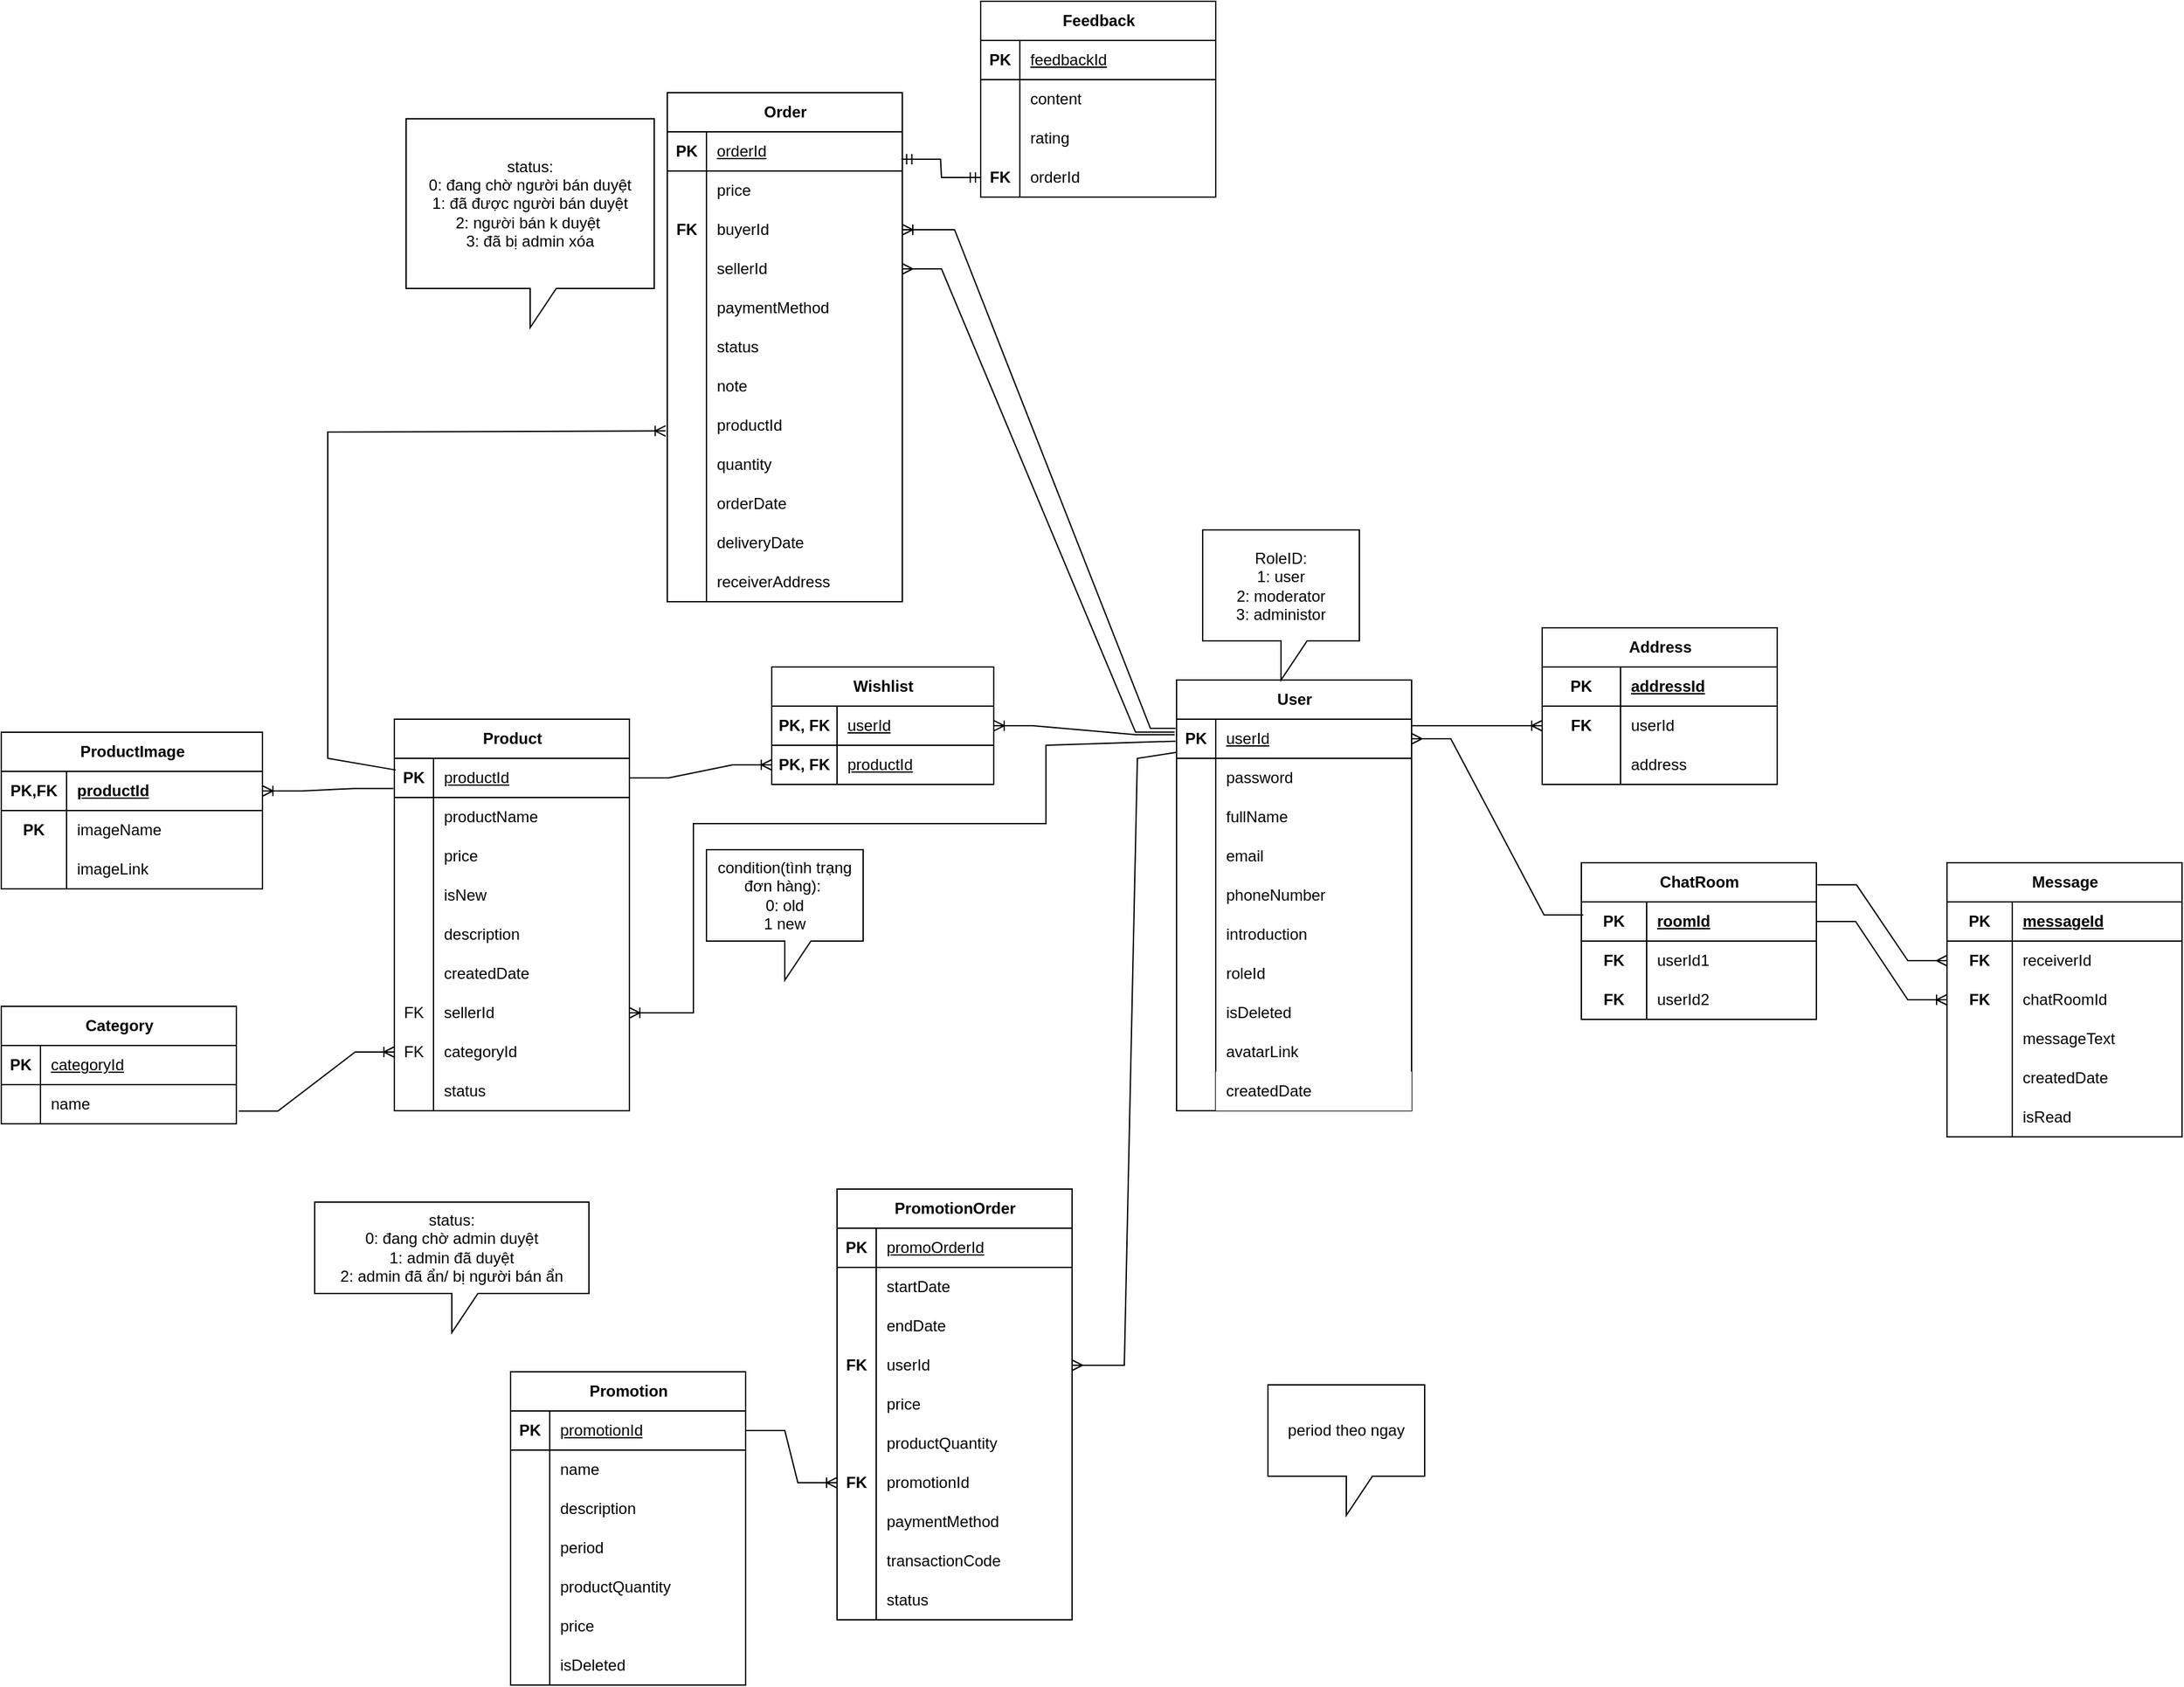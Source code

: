 <mxfile version="21.8.2" type="device">
  <diagram name="Page-1" id="2ca16b54-16f6-2749-3443-fa8db7711227">
    <mxGraphModel dx="2078" dy="1464" grid="1" gridSize="10" guides="1" tooltips="1" connect="1" arrows="1" fold="1" page="1" pageScale="1" pageWidth="1100" pageHeight="850" background="none" math="0" shadow="0">
      <root>
        <mxCell id="0" />
        <mxCell id="1" parent="0" />
        <object label="User" id="CdEZ3CyZhxFSUictnTEU-2">
          <mxCell style="shape=table;startSize=30;container=1;collapsible=1;childLayout=tableLayout;fixedRows=1;rowLines=0;fontStyle=1;align=center;resizeLast=1;html=1;" parent="1" vertex="1">
            <mxGeometry x="730" y="410" width="180" height="330" as="geometry" />
          </mxCell>
        </object>
        <mxCell id="CdEZ3CyZhxFSUictnTEU-3" value="" style="shape=tableRow;horizontal=0;startSize=0;swimlaneHead=0;swimlaneBody=0;fillColor=none;collapsible=0;dropTarget=0;points=[[0,0.5],[1,0.5]];portConstraint=eastwest;top=0;left=0;right=0;bottom=1;" parent="CdEZ3CyZhxFSUictnTEU-2" vertex="1">
          <mxGeometry y="30" width="180" height="30" as="geometry" />
        </mxCell>
        <mxCell id="CdEZ3CyZhxFSUictnTEU-4" value="PK" style="shape=partialRectangle;connectable=0;fillColor=none;top=0;left=0;bottom=0;right=0;fontStyle=1;overflow=hidden;whiteSpace=wrap;html=1;" parent="CdEZ3CyZhxFSUictnTEU-3" vertex="1">
          <mxGeometry width="30" height="30" as="geometry">
            <mxRectangle width="30" height="30" as="alternateBounds" />
          </mxGeometry>
        </mxCell>
        <mxCell id="CdEZ3CyZhxFSUictnTEU-5" value="&lt;span style=&quot;font-weight: normal;&quot;&gt;userId&lt;/span&gt;" style="shape=partialRectangle;connectable=0;fillColor=none;top=0;left=0;bottom=0;right=0;align=left;spacingLeft=6;fontStyle=5;overflow=hidden;whiteSpace=wrap;html=1;" parent="CdEZ3CyZhxFSUictnTEU-3" vertex="1">
          <mxGeometry x="30" width="150" height="30" as="geometry">
            <mxRectangle width="150" height="30" as="alternateBounds" />
          </mxGeometry>
        </mxCell>
        <mxCell id="CdEZ3CyZhxFSUictnTEU-345" value="" style="shape=tableRow;horizontal=0;startSize=0;swimlaneHead=0;swimlaneBody=0;fillColor=none;collapsible=0;dropTarget=0;points=[[0,0.5],[1,0.5]];portConstraint=eastwest;top=0;left=0;right=0;bottom=0;" parent="CdEZ3CyZhxFSUictnTEU-2" vertex="1">
          <mxGeometry y="60" width="180" height="30" as="geometry" />
        </mxCell>
        <mxCell id="CdEZ3CyZhxFSUictnTEU-346" value="" style="shape=partialRectangle;connectable=0;fillColor=none;top=0;left=0;bottom=0;right=0;fontStyle=0;overflow=hidden;whiteSpace=wrap;html=1;" parent="CdEZ3CyZhxFSUictnTEU-345" vertex="1">
          <mxGeometry width="30" height="30" as="geometry">
            <mxRectangle width="30" height="30" as="alternateBounds" />
          </mxGeometry>
        </mxCell>
        <mxCell id="CdEZ3CyZhxFSUictnTEU-347" value="password" style="shape=partialRectangle;connectable=0;fillColor=none;top=0;left=0;bottom=0;right=0;align=left;spacingLeft=6;fontStyle=0;overflow=hidden;whiteSpace=wrap;html=1;" parent="CdEZ3CyZhxFSUictnTEU-345" vertex="1">
          <mxGeometry x="30" width="150" height="30" as="geometry">
            <mxRectangle width="150" height="30" as="alternateBounds" />
          </mxGeometry>
        </mxCell>
        <mxCell id="CdEZ3CyZhxFSUictnTEU-6" value="" style="shape=tableRow;horizontal=0;startSize=0;swimlaneHead=0;swimlaneBody=0;fillColor=none;collapsible=0;dropTarget=0;points=[[0,0.5],[1,0.5]];portConstraint=eastwest;top=0;left=0;right=0;bottom=0;" parent="CdEZ3CyZhxFSUictnTEU-2" vertex="1">
          <mxGeometry y="90" width="180" height="30" as="geometry" />
        </mxCell>
        <mxCell id="CdEZ3CyZhxFSUictnTEU-7" value="" style="shape=partialRectangle;connectable=0;fillColor=none;top=0;left=0;bottom=0;right=0;editable=1;overflow=hidden;whiteSpace=wrap;html=1;" parent="CdEZ3CyZhxFSUictnTEU-6" vertex="1">
          <mxGeometry width="30" height="30" as="geometry">
            <mxRectangle width="30" height="30" as="alternateBounds" />
          </mxGeometry>
        </mxCell>
        <mxCell id="CdEZ3CyZhxFSUictnTEU-8" value="fullName" style="shape=partialRectangle;connectable=0;fillColor=none;top=0;left=0;bottom=0;right=0;align=left;spacingLeft=6;overflow=hidden;whiteSpace=wrap;html=1;" parent="CdEZ3CyZhxFSUictnTEU-6" vertex="1">
          <mxGeometry x="30" width="150" height="30" as="geometry">
            <mxRectangle width="150" height="30" as="alternateBounds" />
          </mxGeometry>
        </mxCell>
        <mxCell id="CdEZ3CyZhxFSUictnTEU-12" value="" style="shape=tableRow;horizontal=0;startSize=0;swimlaneHead=0;swimlaneBody=0;fillColor=none;collapsible=0;dropTarget=0;points=[[0,0.5],[1,0.5]];portConstraint=eastwest;top=0;left=0;right=0;bottom=0;" parent="CdEZ3CyZhxFSUictnTEU-2" vertex="1">
          <mxGeometry y="120" width="180" height="30" as="geometry" />
        </mxCell>
        <mxCell id="CdEZ3CyZhxFSUictnTEU-13" value="" style="shape=partialRectangle;connectable=0;fillColor=none;top=0;left=0;bottom=0;right=0;editable=1;overflow=hidden;whiteSpace=wrap;html=1;" parent="CdEZ3CyZhxFSUictnTEU-12" vertex="1">
          <mxGeometry width="30" height="30" as="geometry">
            <mxRectangle width="30" height="30" as="alternateBounds" />
          </mxGeometry>
        </mxCell>
        <mxCell id="CdEZ3CyZhxFSUictnTEU-14" value="email" style="shape=partialRectangle;connectable=0;fillColor=none;top=0;left=0;bottom=0;right=0;align=left;spacingLeft=6;overflow=hidden;whiteSpace=wrap;html=1;" parent="CdEZ3CyZhxFSUictnTEU-12" vertex="1">
          <mxGeometry x="30" width="150" height="30" as="geometry">
            <mxRectangle width="150" height="30" as="alternateBounds" />
          </mxGeometry>
        </mxCell>
        <mxCell id="CdEZ3CyZhxFSUictnTEU-9" value="" style="shape=tableRow;horizontal=0;startSize=0;swimlaneHead=0;swimlaneBody=0;fillColor=none;collapsible=0;dropTarget=0;points=[[0,0.5],[1,0.5]];portConstraint=eastwest;top=0;left=0;right=0;bottom=0;" parent="CdEZ3CyZhxFSUictnTEU-2" vertex="1">
          <mxGeometry y="150" width="180" height="30" as="geometry" />
        </mxCell>
        <mxCell id="CdEZ3CyZhxFSUictnTEU-10" value="" style="shape=partialRectangle;connectable=0;fillColor=none;top=0;left=0;bottom=0;right=0;editable=1;overflow=hidden;whiteSpace=wrap;html=1;" parent="CdEZ3CyZhxFSUictnTEU-9" vertex="1">
          <mxGeometry width="30" height="30" as="geometry">
            <mxRectangle width="30" height="30" as="alternateBounds" />
          </mxGeometry>
        </mxCell>
        <mxCell id="CdEZ3CyZhxFSUictnTEU-11" value="phoneNumber" style="shape=partialRectangle;connectable=0;fillColor=none;top=0;left=0;bottom=0;right=0;align=left;spacingLeft=6;overflow=hidden;whiteSpace=wrap;html=1;" parent="CdEZ3CyZhxFSUictnTEU-9" vertex="1">
          <mxGeometry x="30" width="150" height="30" as="geometry">
            <mxRectangle width="150" height="30" as="alternateBounds" />
          </mxGeometry>
        </mxCell>
        <mxCell id="CdEZ3CyZhxFSUictnTEU-16" value="" style="shape=tableRow;horizontal=0;startSize=0;swimlaneHead=0;swimlaneBody=0;fillColor=none;collapsible=0;dropTarget=0;points=[[0,0.5],[1,0.5]];portConstraint=eastwest;top=0;left=0;right=0;bottom=0;" parent="CdEZ3CyZhxFSUictnTEU-2" vertex="1">
          <mxGeometry y="180" width="180" height="30" as="geometry" />
        </mxCell>
        <mxCell id="CdEZ3CyZhxFSUictnTEU-17" value="" style="shape=partialRectangle;connectable=0;fillColor=none;top=0;left=0;bottom=0;right=0;fontStyle=0;overflow=hidden;whiteSpace=wrap;html=1;" parent="CdEZ3CyZhxFSUictnTEU-16" vertex="1">
          <mxGeometry width="30" height="30" as="geometry">
            <mxRectangle width="30" height="30" as="alternateBounds" />
          </mxGeometry>
        </mxCell>
        <mxCell id="CdEZ3CyZhxFSUictnTEU-18" value="introduction&amp;nbsp;" style="shape=partialRectangle;connectable=0;fillColor=none;top=0;left=0;bottom=0;right=0;align=left;spacingLeft=6;fontStyle=0;overflow=hidden;whiteSpace=wrap;html=1;" parent="CdEZ3CyZhxFSUictnTEU-16" vertex="1">
          <mxGeometry x="30" width="150" height="30" as="geometry">
            <mxRectangle width="150" height="30" as="alternateBounds" />
          </mxGeometry>
        </mxCell>
        <mxCell id="CdEZ3CyZhxFSUictnTEU-156" value="" style="shape=tableRow;horizontal=0;startSize=0;swimlaneHead=0;swimlaneBody=0;fillColor=none;collapsible=0;dropTarget=0;points=[[0,0.5],[1,0.5]];portConstraint=eastwest;top=0;left=0;right=0;bottom=0;" parent="CdEZ3CyZhxFSUictnTEU-2" vertex="1">
          <mxGeometry y="210" width="180" height="30" as="geometry" />
        </mxCell>
        <mxCell id="CdEZ3CyZhxFSUictnTEU-157" value="" style="shape=partialRectangle;connectable=0;fillColor=none;top=0;left=0;bottom=0;right=0;fontStyle=0;overflow=hidden;whiteSpace=wrap;html=1;" parent="CdEZ3CyZhxFSUictnTEU-156" vertex="1">
          <mxGeometry width="30" height="30" as="geometry">
            <mxRectangle width="30" height="30" as="alternateBounds" />
          </mxGeometry>
        </mxCell>
        <mxCell id="CdEZ3CyZhxFSUictnTEU-158" value="roleId" style="shape=partialRectangle;connectable=0;fillColor=none;top=0;left=0;bottom=0;right=0;align=left;spacingLeft=6;fontStyle=0;overflow=hidden;whiteSpace=wrap;html=1;" parent="CdEZ3CyZhxFSUictnTEU-156" vertex="1">
          <mxGeometry x="30" width="150" height="30" as="geometry">
            <mxRectangle width="150" height="30" as="alternateBounds" />
          </mxGeometry>
        </mxCell>
        <mxCell id="CdEZ3CyZhxFSUictnTEU-342" value="" style="shape=tableRow;horizontal=0;startSize=0;swimlaneHead=0;swimlaneBody=0;fillColor=none;collapsible=0;dropTarget=0;points=[[0,0.5],[1,0.5]];portConstraint=eastwest;top=0;left=0;right=0;bottom=0;" parent="CdEZ3CyZhxFSUictnTEU-2" vertex="1">
          <mxGeometry y="240" width="180" height="30" as="geometry" />
        </mxCell>
        <mxCell id="CdEZ3CyZhxFSUictnTEU-343" value="" style="shape=partialRectangle;connectable=0;fillColor=none;top=0;left=0;bottom=0;right=0;fontStyle=0;overflow=hidden;whiteSpace=wrap;html=1;" parent="CdEZ3CyZhxFSUictnTEU-342" vertex="1">
          <mxGeometry width="30" height="30" as="geometry">
            <mxRectangle width="30" height="30" as="alternateBounds" />
          </mxGeometry>
        </mxCell>
        <mxCell id="CdEZ3CyZhxFSUictnTEU-344" value="isDeleted" style="shape=partialRectangle;connectable=0;fillColor=none;top=0;left=0;bottom=0;right=0;align=left;spacingLeft=6;fontStyle=0;overflow=hidden;whiteSpace=wrap;html=1;" parent="CdEZ3CyZhxFSUictnTEU-342" vertex="1">
          <mxGeometry x="30" width="150" height="30" as="geometry">
            <mxRectangle width="150" height="30" as="alternateBounds" />
          </mxGeometry>
        </mxCell>
        <mxCell id="QvAU7ecHsZQy278lUhVn-88" value="" style="shape=tableRow;horizontal=0;startSize=0;swimlaneHead=0;swimlaneBody=0;fillColor=none;collapsible=0;dropTarget=0;points=[[0,0.5],[1,0.5]];portConstraint=eastwest;top=0;left=0;right=0;bottom=0;" parent="CdEZ3CyZhxFSUictnTEU-2" vertex="1">
          <mxGeometry y="270" width="180" height="30" as="geometry" />
        </mxCell>
        <mxCell id="QvAU7ecHsZQy278lUhVn-89" value="" style="shape=partialRectangle;connectable=0;fillColor=none;top=0;left=0;bottom=0;right=0;fontStyle=0;overflow=hidden;whiteSpace=wrap;html=1;" parent="QvAU7ecHsZQy278lUhVn-88" vertex="1">
          <mxGeometry width="30" height="30" as="geometry">
            <mxRectangle width="30" height="30" as="alternateBounds" />
          </mxGeometry>
        </mxCell>
        <mxCell id="QvAU7ecHsZQy278lUhVn-90" value="avatarLink" style="shape=partialRectangle;connectable=0;fillColor=none;top=0;left=0;bottom=0;right=0;align=left;spacingLeft=6;fontStyle=0;overflow=hidden;whiteSpace=wrap;html=1;" parent="QvAU7ecHsZQy278lUhVn-88" vertex="1">
          <mxGeometry x="30" width="150" height="30" as="geometry">
            <mxRectangle width="150" height="30" as="alternateBounds" />
          </mxGeometry>
        </mxCell>
        <mxCell id="enUyEAp53rSovuV9Oe24-2" value="" style="shape=tableRow;horizontal=0;startSize=0;swimlaneHead=0;swimlaneBody=0;fillColor=none;collapsible=0;dropTarget=0;points=[[0,0.5],[1,0.5]];portConstraint=eastwest;top=0;left=0;right=0;bottom=0;" parent="CdEZ3CyZhxFSUictnTEU-2" vertex="1">
          <mxGeometry y="300" width="180" height="30" as="geometry" />
        </mxCell>
        <mxCell id="enUyEAp53rSovuV9Oe24-3" value="" style="shape=partialRectangle;connectable=0;fillColor=none;top=0;left=0;bottom=0;right=0;editable=1;overflow=hidden;whiteSpace=wrap;html=1;" parent="enUyEAp53rSovuV9Oe24-2" vertex="1">
          <mxGeometry width="30" height="30" as="geometry">
            <mxRectangle width="30" height="30" as="alternateBounds" />
          </mxGeometry>
        </mxCell>
        <mxCell id="enUyEAp53rSovuV9Oe24-4" value="createdDate" style="shape=partialRectangle;connectable=0;top=0;left=0;bottom=0;right=0;align=left;spacingLeft=6;overflow=hidden;whiteSpace=wrap;html=1;" parent="enUyEAp53rSovuV9Oe24-2" vertex="1">
          <mxGeometry x="30" width="150" height="30" as="geometry">
            <mxRectangle width="150" height="30" as="alternateBounds" />
          </mxGeometry>
        </mxCell>
        <mxCell id="CdEZ3CyZhxFSUictnTEU-88" value="Product" style="shape=table;startSize=30;container=1;collapsible=1;childLayout=tableLayout;fixedRows=1;rowLines=0;fontStyle=1;align=center;resizeLast=1;html=1;" parent="1" vertex="1">
          <mxGeometry x="131" y="440" width="180" height="300" as="geometry" />
        </mxCell>
        <mxCell id="CdEZ3CyZhxFSUictnTEU-89" value="" style="shape=tableRow;horizontal=0;startSize=0;swimlaneHead=0;swimlaneBody=0;fillColor=none;collapsible=0;dropTarget=0;points=[[0,0.5],[1,0.5]];portConstraint=eastwest;top=0;left=0;right=0;bottom=1;" parent="CdEZ3CyZhxFSUictnTEU-88" vertex="1">
          <mxGeometry y="30" width="180" height="30" as="geometry" />
        </mxCell>
        <mxCell id="CdEZ3CyZhxFSUictnTEU-90" value="PK" style="shape=partialRectangle;connectable=0;fillColor=none;top=0;left=0;bottom=0;right=0;fontStyle=1;overflow=hidden;whiteSpace=wrap;html=1;" parent="CdEZ3CyZhxFSUictnTEU-89" vertex="1">
          <mxGeometry width="30" height="30" as="geometry">
            <mxRectangle width="30" height="30" as="alternateBounds" />
          </mxGeometry>
        </mxCell>
        <mxCell id="CdEZ3CyZhxFSUictnTEU-91" value="&lt;span style=&quot;font-weight: normal;&quot;&gt;productId&lt;/span&gt;" style="shape=partialRectangle;connectable=0;fillColor=none;top=0;left=0;bottom=0;right=0;align=left;spacingLeft=6;fontStyle=5;overflow=hidden;whiteSpace=wrap;html=1;" parent="CdEZ3CyZhxFSUictnTEU-89" vertex="1">
          <mxGeometry x="30" width="150" height="30" as="geometry">
            <mxRectangle width="150" height="30" as="alternateBounds" />
          </mxGeometry>
        </mxCell>
        <mxCell id="CdEZ3CyZhxFSUictnTEU-92" value="" style="shape=tableRow;horizontal=0;startSize=0;swimlaneHead=0;swimlaneBody=0;fillColor=none;collapsible=0;dropTarget=0;points=[[0,0.5],[1,0.5]];portConstraint=eastwest;top=0;left=0;right=0;bottom=0;" parent="CdEZ3CyZhxFSUictnTEU-88" vertex="1">
          <mxGeometry y="60" width="180" height="30" as="geometry" />
        </mxCell>
        <mxCell id="CdEZ3CyZhxFSUictnTEU-93" value="" style="shape=partialRectangle;connectable=0;fillColor=none;top=0;left=0;bottom=0;right=0;editable=1;overflow=hidden;whiteSpace=wrap;html=1;" parent="CdEZ3CyZhxFSUictnTEU-92" vertex="1">
          <mxGeometry width="30" height="30" as="geometry">
            <mxRectangle width="30" height="30" as="alternateBounds" />
          </mxGeometry>
        </mxCell>
        <mxCell id="CdEZ3CyZhxFSUictnTEU-94" value="productName" style="shape=partialRectangle;connectable=0;fillColor=none;top=0;left=0;bottom=0;right=0;align=left;spacingLeft=6;overflow=hidden;whiteSpace=wrap;html=1;" parent="CdEZ3CyZhxFSUictnTEU-92" vertex="1">
          <mxGeometry x="30" width="150" height="30" as="geometry">
            <mxRectangle width="150" height="30" as="alternateBounds" />
          </mxGeometry>
        </mxCell>
        <mxCell id="CdEZ3CyZhxFSUictnTEU-95" value="" style="shape=tableRow;horizontal=0;startSize=0;swimlaneHead=0;swimlaneBody=0;fillColor=none;collapsible=0;dropTarget=0;points=[[0,0.5],[1,0.5]];portConstraint=eastwest;top=0;left=0;right=0;bottom=0;" parent="CdEZ3CyZhxFSUictnTEU-88" vertex="1">
          <mxGeometry y="90" width="180" height="30" as="geometry" />
        </mxCell>
        <mxCell id="CdEZ3CyZhxFSUictnTEU-96" value="" style="shape=partialRectangle;connectable=0;fillColor=none;top=0;left=0;bottom=0;right=0;editable=1;overflow=hidden;whiteSpace=wrap;html=1;" parent="CdEZ3CyZhxFSUictnTEU-95" vertex="1">
          <mxGeometry width="30" height="30" as="geometry">
            <mxRectangle width="30" height="30" as="alternateBounds" />
          </mxGeometry>
        </mxCell>
        <mxCell id="CdEZ3CyZhxFSUictnTEU-97" value="price" style="shape=partialRectangle;connectable=0;fillColor=none;top=0;left=0;bottom=0;right=0;align=left;spacingLeft=6;overflow=hidden;whiteSpace=wrap;html=1;" parent="CdEZ3CyZhxFSUictnTEU-95" vertex="1">
          <mxGeometry x="30" width="150" height="30" as="geometry">
            <mxRectangle width="150" height="30" as="alternateBounds" />
          </mxGeometry>
        </mxCell>
        <mxCell id="CdEZ3CyZhxFSUictnTEU-98" value="" style="shape=tableRow;horizontal=0;startSize=0;swimlaneHead=0;swimlaneBody=0;fillColor=none;collapsible=0;dropTarget=0;points=[[0,0.5],[1,0.5]];portConstraint=eastwest;top=0;left=0;right=0;bottom=0;" parent="CdEZ3CyZhxFSUictnTEU-88" vertex="1">
          <mxGeometry y="120" width="180" height="30" as="geometry" />
        </mxCell>
        <mxCell id="CdEZ3CyZhxFSUictnTEU-99" value="" style="shape=partialRectangle;connectable=0;fillColor=none;top=0;left=0;bottom=0;right=0;editable=1;overflow=hidden;whiteSpace=wrap;html=1;" parent="CdEZ3CyZhxFSUictnTEU-98" vertex="1">
          <mxGeometry width="30" height="30" as="geometry">
            <mxRectangle width="30" height="30" as="alternateBounds" />
          </mxGeometry>
        </mxCell>
        <mxCell id="CdEZ3CyZhxFSUictnTEU-100" value="isNew" style="shape=partialRectangle;connectable=0;fillColor=none;top=0;left=0;bottom=0;right=0;align=left;spacingLeft=6;overflow=hidden;whiteSpace=wrap;html=1;" parent="CdEZ3CyZhxFSUictnTEU-98" vertex="1">
          <mxGeometry x="30" width="150" height="30" as="geometry">
            <mxRectangle width="150" height="30" as="alternateBounds" />
          </mxGeometry>
        </mxCell>
        <mxCell id="CdEZ3CyZhxFSUictnTEU-101" value="" style="shape=tableRow;horizontal=0;startSize=0;swimlaneHead=0;swimlaneBody=0;fillColor=none;collapsible=0;dropTarget=0;points=[[0,0.5],[1,0.5]];portConstraint=eastwest;top=0;left=0;right=0;bottom=0;" parent="CdEZ3CyZhxFSUictnTEU-88" vertex="1">
          <mxGeometry y="150" width="180" height="30" as="geometry" />
        </mxCell>
        <mxCell id="CdEZ3CyZhxFSUictnTEU-102" value="" style="shape=partialRectangle;connectable=0;fillColor=none;top=0;left=0;bottom=0;right=0;fontStyle=0;overflow=hidden;whiteSpace=wrap;html=1;" parent="CdEZ3CyZhxFSUictnTEU-101" vertex="1">
          <mxGeometry width="30" height="30" as="geometry">
            <mxRectangle width="30" height="30" as="alternateBounds" />
          </mxGeometry>
        </mxCell>
        <mxCell id="CdEZ3CyZhxFSUictnTEU-103" value="description" style="shape=partialRectangle;connectable=0;fillColor=none;top=0;left=0;bottom=0;right=0;align=left;spacingLeft=6;fontStyle=0;overflow=hidden;whiteSpace=wrap;html=1;" parent="CdEZ3CyZhxFSUictnTEU-101" vertex="1">
          <mxGeometry x="30" width="150" height="30" as="geometry">
            <mxRectangle width="150" height="30" as="alternateBounds" />
          </mxGeometry>
        </mxCell>
        <mxCell id="CdEZ3CyZhxFSUictnTEU-110" value="" style="shape=tableRow;horizontal=0;startSize=0;swimlaneHead=0;swimlaneBody=0;fillColor=none;collapsible=0;dropTarget=0;points=[[0,0.5],[1,0.5]];portConstraint=eastwest;top=0;left=0;right=0;bottom=0;" parent="CdEZ3CyZhxFSUictnTEU-88" vertex="1">
          <mxGeometry y="180" width="180" height="30" as="geometry" />
        </mxCell>
        <mxCell id="CdEZ3CyZhxFSUictnTEU-111" value="" style="shape=partialRectangle;connectable=0;fillColor=none;top=0;left=0;bottom=0;right=0;fontStyle=0;overflow=hidden;whiteSpace=wrap;html=1;" parent="CdEZ3CyZhxFSUictnTEU-110" vertex="1">
          <mxGeometry width="30" height="30" as="geometry">
            <mxRectangle width="30" height="30" as="alternateBounds" />
          </mxGeometry>
        </mxCell>
        <mxCell id="CdEZ3CyZhxFSUictnTEU-112" value="createdDate" style="shape=partialRectangle;connectable=0;fillColor=none;top=0;left=0;bottom=0;right=0;align=left;spacingLeft=6;fontStyle=0;overflow=hidden;whiteSpace=wrap;html=1;" parent="CdEZ3CyZhxFSUictnTEU-110" vertex="1">
          <mxGeometry x="30" width="150" height="30" as="geometry">
            <mxRectangle width="150" height="30" as="alternateBounds" />
          </mxGeometry>
        </mxCell>
        <mxCell id="CdEZ3CyZhxFSUictnTEU-118" value="" style="shape=tableRow;horizontal=0;startSize=0;swimlaneHead=0;swimlaneBody=0;fillColor=none;collapsible=0;dropTarget=0;points=[[0,0.5],[1,0.5]];portConstraint=eastwest;top=0;left=0;right=0;bottom=0;" parent="CdEZ3CyZhxFSUictnTEU-88" vertex="1">
          <mxGeometry y="210" width="180" height="30" as="geometry" />
        </mxCell>
        <mxCell id="CdEZ3CyZhxFSUictnTEU-119" value="FK" style="shape=partialRectangle;connectable=0;fillColor=none;top=0;left=0;bottom=0;right=0;fontStyle=0;overflow=hidden;whiteSpace=wrap;html=1;" parent="CdEZ3CyZhxFSUictnTEU-118" vertex="1">
          <mxGeometry width="30" height="30" as="geometry">
            <mxRectangle width="30" height="30" as="alternateBounds" />
          </mxGeometry>
        </mxCell>
        <mxCell id="CdEZ3CyZhxFSUictnTEU-120" value="sellerId" style="shape=partialRectangle;connectable=0;fillColor=none;top=0;left=0;bottom=0;right=0;align=left;spacingLeft=6;fontStyle=0;overflow=hidden;whiteSpace=wrap;html=1;" parent="CdEZ3CyZhxFSUictnTEU-118" vertex="1">
          <mxGeometry x="30" width="150" height="30" as="geometry">
            <mxRectangle width="150" height="30" as="alternateBounds" />
          </mxGeometry>
        </mxCell>
        <mxCell id="CdEZ3CyZhxFSUictnTEU-290" value="" style="shape=tableRow;horizontal=0;startSize=0;swimlaneHead=0;swimlaneBody=0;fillColor=none;collapsible=0;dropTarget=0;points=[[0,0.5],[1,0.5]];portConstraint=eastwest;top=0;left=0;right=0;bottom=0;" parent="CdEZ3CyZhxFSUictnTEU-88" vertex="1">
          <mxGeometry y="240" width="180" height="30" as="geometry" />
        </mxCell>
        <mxCell id="CdEZ3CyZhxFSUictnTEU-291" value="FK" style="shape=partialRectangle;connectable=0;fillColor=none;top=0;left=0;bottom=0;right=0;fontStyle=0;overflow=hidden;whiteSpace=wrap;html=1;" parent="CdEZ3CyZhxFSUictnTEU-290" vertex="1">
          <mxGeometry width="30" height="30" as="geometry">
            <mxRectangle width="30" height="30" as="alternateBounds" />
          </mxGeometry>
        </mxCell>
        <mxCell id="CdEZ3CyZhxFSUictnTEU-292" value="categoryId" style="shape=partialRectangle;connectable=0;fillColor=none;top=0;left=0;bottom=0;right=0;align=left;spacingLeft=6;fontStyle=0;overflow=hidden;whiteSpace=wrap;html=1;" parent="CdEZ3CyZhxFSUictnTEU-290" vertex="1">
          <mxGeometry x="30" width="150" height="30" as="geometry">
            <mxRectangle width="150" height="30" as="alternateBounds" />
          </mxGeometry>
        </mxCell>
        <mxCell id="CdEZ3CyZhxFSUictnTEU-354" value="" style="shape=tableRow;horizontal=0;startSize=0;swimlaneHead=0;swimlaneBody=0;fillColor=none;collapsible=0;dropTarget=0;points=[[0,0.5],[1,0.5]];portConstraint=eastwest;top=0;left=0;right=0;bottom=0;" parent="CdEZ3CyZhxFSUictnTEU-88" vertex="1">
          <mxGeometry y="270" width="180" height="30" as="geometry" />
        </mxCell>
        <mxCell id="CdEZ3CyZhxFSUictnTEU-355" value="" style="shape=partialRectangle;connectable=0;fillColor=none;top=0;left=0;bottom=0;right=0;fontStyle=0;overflow=hidden;whiteSpace=wrap;html=1;" parent="CdEZ3CyZhxFSUictnTEU-354" vertex="1">
          <mxGeometry width="30" height="30" as="geometry">
            <mxRectangle width="30" height="30" as="alternateBounds" />
          </mxGeometry>
        </mxCell>
        <mxCell id="CdEZ3CyZhxFSUictnTEU-356" value="status" style="shape=partialRectangle;connectable=0;fillColor=none;top=0;left=0;bottom=0;right=0;align=left;spacingLeft=6;fontStyle=0;overflow=hidden;whiteSpace=wrap;html=1;" parent="CdEZ3CyZhxFSUictnTEU-354" vertex="1">
          <mxGeometry x="30" width="150" height="30" as="geometry">
            <mxRectangle width="150" height="30" as="alternateBounds" />
          </mxGeometry>
        </mxCell>
        <mxCell id="CdEZ3CyZhxFSUictnTEU-125" value="" style="fontSize=12;html=1;endArrow=ERoneToMany;rounded=0;exitX=-0.004;exitY=0.562;exitDx=0;exitDy=0;entryX=1;entryY=0.5;entryDx=0;entryDy=0;exitPerimeter=0;" parent="1" source="CdEZ3CyZhxFSUictnTEU-3" target="CdEZ3CyZhxFSUictnTEU-118" edge="1">
          <mxGeometry width="100" height="100" relative="1" as="geometry">
            <mxPoint x="630.0" y="480" as="sourcePoint" />
            <mxPoint x="280.0" y="710" as="targetPoint" />
            <Array as="points">
              <mxPoint x="630" y="460" />
              <mxPoint x="630" y="520" />
              <mxPoint x="510" y="520" />
              <mxPoint x="360" y="520" />
              <mxPoint x="360" y="665" />
            </Array>
          </mxGeometry>
        </mxCell>
        <mxCell id="CdEZ3CyZhxFSUictnTEU-126" value="Order" style="shape=table;startSize=30;container=1;collapsible=1;childLayout=tableLayout;fixedRows=1;rowLines=0;fontStyle=1;align=center;resizeLast=1;html=1;" parent="1" vertex="1">
          <mxGeometry x="340" y="-40" width="180" height="390.0" as="geometry" />
        </mxCell>
        <mxCell id="CdEZ3CyZhxFSUictnTEU-127" value="" style="shape=tableRow;horizontal=0;startSize=0;swimlaneHead=0;swimlaneBody=0;fillColor=none;collapsible=0;dropTarget=0;points=[[0,0.5],[1,0.5]];portConstraint=eastwest;top=0;left=0;right=0;bottom=1;" parent="CdEZ3CyZhxFSUictnTEU-126" vertex="1">
          <mxGeometry y="30" width="180" height="30" as="geometry" />
        </mxCell>
        <mxCell id="CdEZ3CyZhxFSUictnTEU-128" value="PK" style="shape=partialRectangle;connectable=0;fillColor=none;top=0;left=0;bottom=0;right=0;fontStyle=1;overflow=hidden;whiteSpace=wrap;html=1;" parent="CdEZ3CyZhxFSUictnTEU-127" vertex="1">
          <mxGeometry width="30" height="30" as="geometry">
            <mxRectangle width="30" height="30" as="alternateBounds" />
          </mxGeometry>
        </mxCell>
        <mxCell id="CdEZ3CyZhxFSUictnTEU-129" value="&lt;span style=&quot;font-weight: 400;&quot;&gt;orderId&lt;/span&gt;" style="shape=partialRectangle;connectable=0;fillColor=none;top=0;left=0;bottom=0;right=0;align=left;spacingLeft=6;fontStyle=5;overflow=hidden;whiteSpace=wrap;html=1;" parent="CdEZ3CyZhxFSUictnTEU-127" vertex="1">
          <mxGeometry x="30" width="150" height="30" as="geometry">
            <mxRectangle width="150" height="30" as="alternateBounds" />
          </mxGeometry>
        </mxCell>
        <mxCell id="CdEZ3CyZhxFSUictnTEU-133" value="" style="shape=tableRow;horizontal=0;startSize=0;swimlaneHead=0;swimlaneBody=0;fillColor=none;collapsible=0;dropTarget=0;points=[[0,0.5],[1,0.5]];portConstraint=eastwest;top=0;left=0;right=0;bottom=0;" parent="CdEZ3CyZhxFSUictnTEU-126" vertex="1">
          <mxGeometry y="60" width="180" height="30" as="geometry" />
        </mxCell>
        <mxCell id="CdEZ3CyZhxFSUictnTEU-134" value="" style="shape=partialRectangle;connectable=0;fillColor=none;top=0;left=0;bottom=0;right=0;editable=1;overflow=hidden;whiteSpace=wrap;html=1;" parent="CdEZ3CyZhxFSUictnTEU-133" vertex="1">
          <mxGeometry width="30" height="30" as="geometry">
            <mxRectangle width="30" height="30" as="alternateBounds" />
          </mxGeometry>
        </mxCell>
        <mxCell id="CdEZ3CyZhxFSUictnTEU-135" value="price" style="shape=partialRectangle;connectable=0;fillColor=none;top=0;left=0;bottom=0;right=0;align=left;spacingLeft=6;overflow=hidden;whiteSpace=wrap;html=1;" parent="CdEZ3CyZhxFSUictnTEU-133" vertex="1">
          <mxGeometry x="30" width="150" height="30" as="geometry">
            <mxRectangle width="150" height="30" as="alternateBounds" />
          </mxGeometry>
        </mxCell>
        <mxCell id="CdEZ3CyZhxFSUictnTEU-194" value="" style="shape=tableRow;horizontal=0;startSize=0;swimlaneHead=0;swimlaneBody=0;fillColor=none;collapsible=0;dropTarget=0;points=[[0,0.5],[1,0.5]];portConstraint=eastwest;top=0;left=0;right=0;bottom=0;" parent="CdEZ3CyZhxFSUictnTEU-126" vertex="1">
          <mxGeometry y="90" width="180" height="30" as="geometry" />
        </mxCell>
        <mxCell id="CdEZ3CyZhxFSUictnTEU-195" value="&lt;b&gt;FK&lt;/b&gt;" style="shape=partialRectangle;connectable=0;fillColor=none;top=0;left=0;bottom=0;right=0;editable=1;overflow=hidden;whiteSpace=wrap;html=1;" parent="CdEZ3CyZhxFSUictnTEU-194" vertex="1">
          <mxGeometry width="30" height="30" as="geometry">
            <mxRectangle width="30" height="30" as="alternateBounds" />
          </mxGeometry>
        </mxCell>
        <mxCell id="CdEZ3CyZhxFSUictnTEU-196" value="buyerId" style="shape=partialRectangle;connectable=0;fillColor=none;top=0;left=0;bottom=0;right=0;align=left;spacingLeft=6;overflow=hidden;whiteSpace=wrap;html=1;" parent="CdEZ3CyZhxFSUictnTEU-194" vertex="1">
          <mxGeometry x="30" width="150" height="30" as="geometry">
            <mxRectangle width="150" height="30" as="alternateBounds" />
          </mxGeometry>
        </mxCell>
        <mxCell id="P6H75Iuykzm-ga6hv1Ka-4" value="" style="shape=tableRow;horizontal=0;startSize=0;swimlaneHead=0;swimlaneBody=0;fillColor=none;collapsible=0;dropTarget=0;points=[[0,0.5],[1,0.5]];portConstraint=eastwest;top=0;left=0;right=0;bottom=0;" parent="CdEZ3CyZhxFSUictnTEU-126" vertex="1">
          <mxGeometry y="120" width="180" height="30" as="geometry" />
        </mxCell>
        <mxCell id="P6H75Iuykzm-ga6hv1Ka-5" value="" style="shape=partialRectangle;connectable=0;fillColor=none;top=0;left=0;bottom=0;right=0;editable=1;overflow=hidden;whiteSpace=wrap;html=1;" parent="P6H75Iuykzm-ga6hv1Ka-4" vertex="1">
          <mxGeometry width="30" height="30" as="geometry">
            <mxRectangle width="30" height="30" as="alternateBounds" />
          </mxGeometry>
        </mxCell>
        <mxCell id="P6H75Iuykzm-ga6hv1Ka-6" value="sellerId" style="shape=partialRectangle;connectable=0;fillColor=none;top=0;left=0;bottom=0;right=0;align=left;spacingLeft=6;overflow=hidden;whiteSpace=wrap;html=1;" parent="P6H75Iuykzm-ga6hv1Ka-4" vertex="1">
          <mxGeometry x="30" width="150" height="30" as="geometry">
            <mxRectangle width="150" height="30" as="alternateBounds" />
          </mxGeometry>
        </mxCell>
        <mxCell id="CdEZ3CyZhxFSUictnTEU-351" value="" style="shape=tableRow;horizontal=0;startSize=0;swimlaneHead=0;swimlaneBody=0;fillColor=none;collapsible=0;dropTarget=0;points=[[0,0.5],[1,0.5]];portConstraint=eastwest;top=0;left=0;right=0;bottom=0;" parent="CdEZ3CyZhxFSUictnTEU-126" vertex="1">
          <mxGeometry y="150" width="180" height="30" as="geometry" />
        </mxCell>
        <mxCell id="CdEZ3CyZhxFSUictnTEU-352" value="" style="shape=partialRectangle;connectable=0;fillColor=none;top=0;left=0;bottom=0;right=0;editable=1;overflow=hidden;whiteSpace=wrap;html=1;" parent="CdEZ3CyZhxFSUictnTEU-351" vertex="1">
          <mxGeometry width="30" height="30" as="geometry">
            <mxRectangle width="30" height="30" as="alternateBounds" />
          </mxGeometry>
        </mxCell>
        <mxCell id="CdEZ3CyZhxFSUictnTEU-353" value="paymentMethod" style="shape=partialRectangle;connectable=0;fillColor=none;top=0;left=0;bottom=0;right=0;align=left;spacingLeft=6;overflow=hidden;whiteSpace=wrap;html=1;" parent="CdEZ3CyZhxFSUictnTEU-351" vertex="1">
          <mxGeometry x="30" width="150" height="30" as="geometry">
            <mxRectangle width="150" height="30" as="alternateBounds" />
          </mxGeometry>
        </mxCell>
        <mxCell id="CdEZ3CyZhxFSUictnTEU-357" value="" style="shape=tableRow;horizontal=0;startSize=0;swimlaneHead=0;swimlaneBody=0;fillColor=none;collapsible=0;dropTarget=0;points=[[0,0.5],[1,0.5]];portConstraint=eastwest;top=0;left=0;right=0;bottom=0;" parent="CdEZ3CyZhxFSUictnTEU-126" vertex="1">
          <mxGeometry y="180" width="180" height="30" as="geometry" />
        </mxCell>
        <mxCell id="CdEZ3CyZhxFSUictnTEU-358" value="" style="shape=partialRectangle;connectable=0;fillColor=none;top=0;left=0;bottom=0;right=0;editable=1;overflow=hidden;whiteSpace=wrap;html=1;" parent="CdEZ3CyZhxFSUictnTEU-357" vertex="1">
          <mxGeometry width="30" height="30" as="geometry">
            <mxRectangle width="30" height="30" as="alternateBounds" />
          </mxGeometry>
        </mxCell>
        <mxCell id="CdEZ3CyZhxFSUictnTEU-359" value="status" style="shape=partialRectangle;connectable=0;fillColor=none;top=0;left=0;bottom=0;right=0;align=left;spacingLeft=6;overflow=hidden;whiteSpace=wrap;html=1;" parent="CdEZ3CyZhxFSUictnTEU-357" vertex="1">
          <mxGeometry x="30" width="150" height="30" as="geometry">
            <mxRectangle width="150" height="30" as="alternateBounds" />
          </mxGeometry>
        </mxCell>
        <mxCell id="QvAU7ecHsZQy278lUhVn-99" value="" style="shape=tableRow;horizontal=0;startSize=0;swimlaneHead=0;swimlaneBody=0;fillColor=none;collapsible=0;dropTarget=0;points=[[0,0.5],[1,0.5]];portConstraint=eastwest;top=0;left=0;right=0;bottom=0;" parent="CdEZ3CyZhxFSUictnTEU-126" vertex="1">
          <mxGeometry y="210" width="180" height="30" as="geometry" />
        </mxCell>
        <mxCell id="QvAU7ecHsZQy278lUhVn-100" value="" style="shape=partialRectangle;connectable=0;fillColor=none;top=0;left=0;bottom=0;right=0;editable=1;overflow=hidden;whiteSpace=wrap;html=1;" parent="QvAU7ecHsZQy278lUhVn-99" vertex="1">
          <mxGeometry width="30" height="30" as="geometry">
            <mxRectangle width="30" height="30" as="alternateBounds" />
          </mxGeometry>
        </mxCell>
        <mxCell id="QvAU7ecHsZQy278lUhVn-101" value="note" style="shape=partialRectangle;connectable=0;fillColor=none;top=0;left=0;bottom=0;right=0;align=left;spacingLeft=6;overflow=hidden;whiteSpace=wrap;html=1;" parent="QvAU7ecHsZQy278lUhVn-99" vertex="1">
          <mxGeometry x="30" width="150" height="30" as="geometry">
            <mxRectangle width="150" height="30" as="alternateBounds" />
          </mxGeometry>
        </mxCell>
        <mxCell id="QvAU7ecHsZQy278lUhVn-105" value="" style="shape=tableRow;horizontal=0;startSize=0;swimlaneHead=0;swimlaneBody=0;fillColor=none;collapsible=0;dropTarget=0;points=[[0,0.5],[1,0.5]];portConstraint=eastwest;top=0;left=0;right=0;bottom=0;" parent="CdEZ3CyZhxFSUictnTEU-126" vertex="1">
          <mxGeometry y="240" width="180" height="30" as="geometry" />
        </mxCell>
        <mxCell id="QvAU7ecHsZQy278lUhVn-106" value="" style="shape=partialRectangle;connectable=0;fillColor=none;top=0;left=0;bottom=0;right=0;editable=1;overflow=hidden;whiteSpace=wrap;html=1;" parent="QvAU7ecHsZQy278lUhVn-105" vertex="1">
          <mxGeometry width="30" height="30" as="geometry">
            <mxRectangle width="30" height="30" as="alternateBounds" />
          </mxGeometry>
        </mxCell>
        <mxCell id="QvAU7ecHsZQy278lUhVn-107" value="productId" style="shape=partialRectangle;connectable=0;fillColor=none;top=0;left=0;bottom=0;right=0;align=left;spacingLeft=6;overflow=hidden;whiteSpace=wrap;html=1;" parent="QvAU7ecHsZQy278lUhVn-105" vertex="1">
          <mxGeometry x="30" width="150" height="30" as="geometry">
            <mxRectangle width="150" height="30" as="alternateBounds" />
          </mxGeometry>
        </mxCell>
        <mxCell id="QvAU7ecHsZQy278lUhVn-108" value="" style="shape=tableRow;horizontal=0;startSize=0;swimlaneHead=0;swimlaneBody=0;fillColor=none;collapsible=0;dropTarget=0;points=[[0,0.5],[1,0.5]];portConstraint=eastwest;top=0;left=0;right=0;bottom=0;" parent="CdEZ3CyZhxFSUictnTEU-126" vertex="1">
          <mxGeometry y="270" width="180" height="30" as="geometry" />
        </mxCell>
        <mxCell id="QvAU7ecHsZQy278lUhVn-109" value="" style="shape=partialRectangle;connectable=0;fillColor=none;top=0;left=0;bottom=0;right=0;editable=1;overflow=hidden;whiteSpace=wrap;html=1;" parent="QvAU7ecHsZQy278lUhVn-108" vertex="1">
          <mxGeometry width="30" height="30" as="geometry">
            <mxRectangle width="30" height="30" as="alternateBounds" />
          </mxGeometry>
        </mxCell>
        <mxCell id="QvAU7ecHsZQy278lUhVn-110" value="quantity" style="shape=partialRectangle;connectable=0;fillColor=none;top=0;left=0;bottom=0;right=0;align=left;spacingLeft=6;overflow=hidden;whiteSpace=wrap;html=1;" parent="QvAU7ecHsZQy278lUhVn-108" vertex="1">
          <mxGeometry x="30" width="150" height="30" as="geometry">
            <mxRectangle width="150" height="30" as="alternateBounds" />
          </mxGeometry>
        </mxCell>
        <mxCell id="CdEZ3CyZhxFSUictnTEU-130" value="" style="shape=tableRow;horizontal=0;startSize=0;swimlaneHead=0;swimlaneBody=0;fillColor=none;collapsible=0;dropTarget=0;points=[[0,0.5],[1,0.5]];portConstraint=eastwest;top=0;left=0;right=0;bottom=0;" parent="CdEZ3CyZhxFSUictnTEU-126" vertex="1">
          <mxGeometry y="300" width="180" height="30" as="geometry" />
        </mxCell>
        <mxCell id="CdEZ3CyZhxFSUictnTEU-131" value="" style="shape=partialRectangle;connectable=0;fillColor=none;top=0;left=0;bottom=0;right=0;editable=1;overflow=hidden;whiteSpace=wrap;html=1;" parent="CdEZ3CyZhxFSUictnTEU-130" vertex="1">
          <mxGeometry width="30" height="30" as="geometry">
            <mxRectangle width="30" height="30" as="alternateBounds" />
          </mxGeometry>
        </mxCell>
        <mxCell id="CdEZ3CyZhxFSUictnTEU-132" value="orderDate" style="shape=partialRectangle;connectable=0;fillColor=none;top=0;left=0;bottom=0;right=0;align=left;spacingLeft=6;overflow=hidden;whiteSpace=wrap;html=1;" parent="CdEZ3CyZhxFSUictnTEU-130" vertex="1">
          <mxGeometry x="30" width="150" height="30" as="geometry">
            <mxRectangle width="150" height="30" as="alternateBounds" />
          </mxGeometry>
        </mxCell>
        <mxCell id="3JVPByBVNyA3cewvrdAR-1" value="" style="shape=tableRow;horizontal=0;startSize=0;swimlaneHead=0;swimlaneBody=0;fillColor=none;collapsible=0;dropTarget=0;points=[[0,0.5],[1,0.5]];portConstraint=eastwest;top=0;left=0;right=0;bottom=0;" parent="CdEZ3CyZhxFSUictnTEU-126" vertex="1">
          <mxGeometry y="330" width="180" height="30" as="geometry" />
        </mxCell>
        <mxCell id="3JVPByBVNyA3cewvrdAR-2" value="" style="shape=partialRectangle;connectable=0;fillColor=none;top=0;left=0;bottom=0;right=0;editable=1;overflow=hidden;whiteSpace=wrap;html=1;" parent="3JVPByBVNyA3cewvrdAR-1" vertex="1">
          <mxGeometry width="30" height="30" as="geometry">
            <mxRectangle width="30" height="30" as="alternateBounds" />
          </mxGeometry>
        </mxCell>
        <mxCell id="3JVPByBVNyA3cewvrdAR-3" value="deliveryDate" style="shape=partialRectangle;connectable=0;fillColor=none;top=0;left=0;bottom=0;right=0;align=left;spacingLeft=6;overflow=hidden;whiteSpace=wrap;html=1;" parent="3JVPByBVNyA3cewvrdAR-1" vertex="1">
          <mxGeometry x="30" width="150" height="30" as="geometry">
            <mxRectangle width="150" height="30" as="alternateBounds" />
          </mxGeometry>
        </mxCell>
        <mxCell id="QvAU7ecHsZQy278lUhVn-112" value="" style="shape=tableRow;horizontal=0;startSize=0;swimlaneHead=0;swimlaneBody=0;fillColor=none;collapsible=0;dropTarget=0;points=[[0,0.5],[1,0.5]];portConstraint=eastwest;top=0;left=0;right=0;bottom=0;" parent="CdEZ3CyZhxFSUictnTEU-126" vertex="1">
          <mxGeometry y="360" width="180" height="30" as="geometry" />
        </mxCell>
        <mxCell id="QvAU7ecHsZQy278lUhVn-113" value="" style="shape=partialRectangle;connectable=0;fillColor=none;top=0;left=0;bottom=0;right=0;editable=1;overflow=hidden;whiteSpace=wrap;html=1;" parent="QvAU7ecHsZQy278lUhVn-112" vertex="1">
          <mxGeometry width="30" height="30" as="geometry">
            <mxRectangle width="30" height="30" as="alternateBounds" />
          </mxGeometry>
        </mxCell>
        <mxCell id="QvAU7ecHsZQy278lUhVn-114" value="receiverAddress" style="shape=partialRectangle;connectable=0;fillColor=none;top=0;left=0;bottom=0;right=0;align=left;spacingLeft=6;overflow=hidden;whiteSpace=wrap;html=1;" parent="QvAU7ecHsZQy278lUhVn-112" vertex="1">
          <mxGeometry x="30" width="150" height="30" as="geometry">
            <mxRectangle width="150" height="30" as="alternateBounds" />
          </mxGeometry>
        </mxCell>
        <mxCell id="CdEZ3CyZhxFSUictnTEU-139" value="Wishlist" style="shape=table;startSize=30;container=1;collapsible=1;childLayout=tableLayout;fixedRows=1;rowLines=0;fontStyle=1;align=center;resizeLast=1;html=1;" parent="1" vertex="1">
          <mxGeometry x="420" y="400" width="170" height="90" as="geometry" />
        </mxCell>
        <mxCell id="CdEZ3CyZhxFSUictnTEU-140" value="" style="shape=tableRow;horizontal=0;startSize=0;swimlaneHead=0;swimlaneBody=0;fillColor=none;collapsible=0;dropTarget=0;points=[[0,0.5],[1,0.5]];portConstraint=eastwest;top=0;left=0;right=0;bottom=1;" parent="CdEZ3CyZhxFSUictnTEU-139" vertex="1">
          <mxGeometry y="30" width="170" height="30" as="geometry" />
        </mxCell>
        <mxCell id="CdEZ3CyZhxFSUictnTEU-141" value="PK, FK" style="shape=partialRectangle;connectable=0;fillColor=none;top=0;left=0;bottom=0;right=0;fontStyle=1;overflow=hidden;whiteSpace=wrap;html=1;" parent="CdEZ3CyZhxFSUictnTEU-140" vertex="1">
          <mxGeometry width="50.0" height="30" as="geometry">
            <mxRectangle width="50.0" height="30" as="alternateBounds" />
          </mxGeometry>
        </mxCell>
        <mxCell id="CdEZ3CyZhxFSUictnTEU-142" value="&lt;span style=&quot;font-weight: normal;&quot;&gt;userId&lt;/span&gt;" style="shape=partialRectangle;connectable=0;fillColor=none;top=0;left=0;bottom=0;right=0;align=left;spacingLeft=6;fontStyle=5;overflow=hidden;whiteSpace=wrap;html=1;" parent="CdEZ3CyZhxFSUictnTEU-140" vertex="1">
          <mxGeometry x="50.0" width="120.0" height="30" as="geometry">
            <mxRectangle width="120.0" height="30" as="alternateBounds" />
          </mxGeometry>
        </mxCell>
        <mxCell id="CdEZ3CyZhxFSUictnTEU-143" value="" style="shape=tableRow;horizontal=0;startSize=0;swimlaneHead=0;swimlaneBody=0;fillColor=none;collapsible=0;dropTarget=0;points=[[0,0.5],[1,0.5]];portConstraint=eastwest;top=0;left=0;right=0;bottom=0;" parent="CdEZ3CyZhxFSUictnTEU-139" vertex="1">
          <mxGeometry y="60" width="170" height="30" as="geometry" />
        </mxCell>
        <mxCell id="CdEZ3CyZhxFSUictnTEU-144" value="&lt;b&gt;PK, FK&lt;/b&gt;" style="shape=partialRectangle;connectable=0;fillColor=none;top=0;left=0;bottom=0;right=0;editable=1;overflow=hidden;whiteSpace=wrap;html=1;" parent="CdEZ3CyZhxFSUictnTEU-143" vertex="1">
          <mxGeometry width="50.0" height="30" as="geometry">
            <mxRectangle width="50.0" height="30" as="alternateBounds" />
          </mxGeometry>
        </mxCell>
        <mxCell id="CdEZ3CyZhxFSUictnTEU-145" value="&lt;u style=&quot;&quot;&gt;productId&lt;/u&gt;" style="shape=partialRectangle;connectable=0;fillColor=none;top=0;left=0;bottom=0;right=0;align=left;spacingLeft=6;overflow=hidden;whiteSpace=wrap;html=1;" parent="CdEZ3CyZhxFSUictnTEU-143" vertex="1">
          <mxGeometry x="50.0" width="120.0" height="30" as="geometry">
            <mxRectangle width="120.0" height="30" as="alternateBounds" />
          </mxGeometry>
        </mxCell>
        <mxCell id="CdEZ3CyZhxFSUictnTEU-153" value="" style="edgeStyle=entityRelationEdgeStyle;fontSize=12;html=1;endArrow=ERoneToMany;rounded=0;entryX=0;entryY=0.5;entryDx=0;entryDy=0;exitX=1;exitY=0.5;exitDx=0;exitDy=0;" parent="1" source="CdEZ3CyZhxFSUictnTEU-89" target="CdEZ3CyZhxFSUictnTEU-143" edge="1">
          <mxGeometry width="100" height="100" relative="1" as="geometry">
            <mxPoint x="342" y="448" as="sourcePoint" />
            <mxPoint x="740" y="330" as="targetPoint" />
          </mxGeometry>
        </mxCell>
        <mxCell id="CdEZ3CyZhxFSUictnTEU-154" value="" style="edgeStyle=entityRelationEdgeStyle;fontSize=12;html=1;endArrow=ERoneToMany;rounded=0;exitX=-0.008;exitY=0.394;exitDx=0;exitDy=0;entryX=1;entryY=0.5;entryDx=0;entryDy=0;movable=1;resizable=1;rotatable=1;deletable=1;editable=1;locked=0;connectable=1;exitPerimeter=0;" parent="1" source="CdEZ3CyZhxFSUictnTEU-3" target="CdEZ3CyZhxFSUictnTEU-140" edge="1">
          <mxGeometry width="100" height="100" relative="1" as="geometry">
            <mxPoint x="650" y="440" as="sourcePoint" />
            <mxPoint x="740" y="330" as="targetPoint" />
            <Array as="points">
              <mxPoint x="670" y="450" />
              <mxPoint x="750" y="350" />
              <mxPoint x="900" y="280" />
            </Array>
          </mxGeometry>
        </mxCell>
        <mxCell id="CdEZ3CyZhxFSUictnTEU-164" value="Feedback" style="shape=table;startSize=30;container=1;collapsible=1;childLayout=tableLayout;fixedRows=1;rowLines=0;fontStyle=1;align=center;resizeLast=1;html=1;" parent="1" vertex="1">
          <mxGeometry x="580" y="-110" width="180" height="150" as="geometry" />
        </mxCell>
        <mxCell id="CdEZ3CyZhxFSUictnTEU-165" value="" style="shape=tableRow;horizontal=0;startSize=0;swimlaneHead=0;swimlaneBody=0;fillColor=none;collapsible=0;dropTarget=0;points=[[0,0.5],[1,0.5]];portConstraint=eastwest;top=0;left=0;right=0;bottom=1;" parent="CdEZ3CyZhxFSUictnTEU-164" vertex="1">
          <mxGeometry y="30" width="180" height="30" as="geometry" />
        </mxCell>
        <mxCell id="CdEZ3CyZhxFSUictnTEU-166" value="PK" style="shape=partialRectangle;connectable=0;fillColor=none;top=0;left=0;bottom=0;right=0;fontStyle=1;overflow=hidden;whiteSpace=wrap;html=1;" parent="CdEZ3CyZhxFSUictnTEU-165" vertex="1">
          <mxGeometry width="30" height="30" as="geometry">
            <mxRectangle width="30" height="30" as="alternateBounds" />
          </mxGeometry>
        </mxCell>
        <mxCell id="CdEZ3CyZhxFSUictnTEU-167" value="&lt;span style=&quot;font-weight: normal;&quot;&gt;feedbackId&lt;/span&gt;" style="shape=partialRectangle;connectable=0;fillColor=none;top=0;left=0;bottom=0;right=0;align=left;spacingLeft=6;fontStyle=5;overflow=hidden;whiteSpace=wrap;html=1;" parent="CdEZ3CyZhxFSUictnTEU-165" vertex="1">
          <mxGeometry x="30" width="150" height="30" as="geometry">
            <mxRectangle width="150" height="30" as="alternateBounds" />
          </mxGeometry>
        </mxCell>
        <mxCell id="CdEZ3CyZhxFSUictnTEU-174" value="" style="shape=tableRow;horizontal=0;startSize=0;swimlaneHead=0;swimlaneBody=0;fillColor=none;collapsible=0;dropTarget=0;points=[[0,0.5],[1,0.5]];portConstraint=eastwest;top=0;left=0;right=0;bottom=0;" parent="CdEZ3CyZhxFSUictnTEU-164" vertex="1">
          <mxGeometry y="60" width="180" height="30" as="geometry" />
        </mxCell>
        <mxCell id="CdEZ3CyZhxFSUictnTEU-175" value="" style="shape=partialRectangle;connectable=0;fillColor=none;top=0;left=0;bottom=0;right=0;editable=1;overflow=hidden;whiteSpace=wrap;html=1;" parent="CdEZ3CyZhxFSUictnTEU-174" vertex="1">
          <mxGeometry width="30" height="30" as="geometry">
            <mxRectangle width="30" height="30" as="alternateBounds" />
          </mxGeometry>
        </mxCell>
        <mxCell id="CdEZ3CyZhxFSUictnTEU-176" value="content" style="shape=partialRectangle;connectable=0;fillColor=none;top=0;left=0;bottom=0;right=0;align=left;spacingLeft=6;overflow=hidden;whiteSpace=wrap;html=1;" parent="CdEZ3CyZhxFSUictnTEU-174" vertex="1">
          <mxGeometry x="30" width="150" height="30" as="geometry">
            <mxRectangle width="150" height="30" as="alternateBounds" />
          </mxGeometry>
        </mxCell>
        <mxCell id="CdEZ3CyZhxFSUictnTEU-187" value="" style="shape=tableRow;horizontal=0;startSize=0;swimlaneHead=0;swimlaneBody=0;fillColor=none;collapsible=0;dropTarget=0;points=[[0,0.5],[1,0.5]];portConstraint=eastwest;top=0;left=0;right=0;bottom=0;" parent="CdEZ3CyZhxFSUictnTEU-164" vertex="1">
          <mxGeometry y="90" width="180" height="30" as="geometry" />
        </mxCell>
        <mxCell id="CdEZ3CyZhxFSUictnTEU-188" value="" style="shape=partialRectangle;connectable=0;fillColor=none;top=0;left=0;bottom=0;right=0;editable=1;overflow=hidden;whiteSpace=wrap;html=1;" parent="CdEZ3CyZhxFSUictnTEU-187" vertex="1">
          <mxGeometry width="30" height="30" as="geometry">
            <mxRectangle width="30" height="30" as="alternateBounds" />
          </mxGeometry>
        </mxCell>
        <mxCell id="CdEZ3CyZhxFSUictnTEU-189" value="rating" style="shape=partialRectangle;connectable=0;fillColor=none;top=0;left=0;bottom=0;right=0;align=left;spacingLeft=6;overflow=hidden;whiteSpace=wrap;html=1;" parent="CdEZ3CyZhxFSUictnTEU-187" vertex="1">
          <mxGeometry x="30" width="150" height="30" as="geometry">
            <mxRectangle width="150" height="30" as="alternateBounds" />
          </mxGeometry>
        </mxCell>
        <mxCell id="CdEZ3CyZhxFSUictnTEU-375" value="" style="shape=tableRow;horizontal=0;startSize=0;swimlaneHead=0;swimlaneBody=0;fillColor=none;collapsible=0;dropTarget=0;points=[[0,0.5],[1,0.5]];portConstraint=eastwest;top=0;left=0;right=0;bottom=0;" parent="CdEZ3CyZhxFSUictnTEU-164" vertex="1">
          <mxGeometry y="120" width="180" height="30" as="geometry" />
        </mxCell>
        <mxCell id="CdEZ3CyZhxFSUictnTEU-376" value="&lt;b&gt;FK&lt;/b&gt;" style="shape=partialRectangle;connectable=0;fillColor=none;top=0;left=0;bottom=0;right=0;editable=1;overflow=hidden;whiteSpace=wrap;html=1;" parent="CdEZ3CyZhxFSUictnTEU-375" vertex="1">
          <mxGeometry width="30" height="30" as="geometry">
            <mxRectangle width="30" height="30" as="alternateBounds" />
          </mxGeometry>
        </mxCell>
        <mxCell id="CdEZ3CyZhxFSUictnTEU-377" value="orderId" style="shape=partialRectangle;connectable=0;fillColor=none;top=0;left=0;bottom=0;right=0;align=left;spacingLeft=6;overflow=hidden;whiteSpace=wrap;html=1;" parent="CdEZ3CyZhxFSUictnTEU-375" vertex="1">
          <mxGeometry x="30" width="150" height="30" as="geometry">
            <mxRectangle width="150" height="30" as="alternateBounds" />
          </mxGeometry>
        </mxCell>
        <mxCell id="CdEZ3CyZhxFSUictnTEU-193" value="" style="fontSize=12;html=1;endArrow=ERoneToMany;rounded=0;exitX=-0.004;exitY=0.233;exitDx=0;exitDy=0;exitPerimeter=0;entryX=1;entryY=0.5;entryDx=0;entryDy=0;" parent="1" source="CdEZ3CyZhxFSUictnTEU-3" target="CdEZ3CyZhxFSUictnTEU-194" edge="1">
          <mxGeometry width="100" height="100" relative="1" as="geometry">
            <mxPoint x="740" y="400" as="sourcePoint" />
            <mxPoint x="670" y="220" as="targetPoint" />
            <Array as="points">
              <mxPoint x="710" y="447" />
              <mxPoint x="560" y="65" />
            </Array>
          </mxGeometry>
        </mxCell>
        <mxCell id="CdEZ3CyZhxFSUictnTEU-215" value="" style="fontSize=12;html=1;endArrow=ERoneToMany;rounded=0;exitX=0.006;exitY=0.298;exitDx=0;exitDy=0;elbow=vertical;entryX=-0.007;entryY=0.638;entryDx=0;entryDy=0;exitPerimeter=0;entryPerimeter=0;" parent="1" source="CdEZ3CyZhxFSUictnTEU-89" target="QvAU7ecHsZQy278lUhVn-105" edge="1">
          <mxGeometry width="100" height="100" relative="1" as="geometry">
            <mxPoint x="60" y="330" as="sourcePoint" />
            <mxPoint x="120" y="45" as="targetPoint" />
            <Array as="points">
              <mxPoint x="80" y="470" />
              <mxPoint x="80" y="320" />
              <mxPoint x="80" y="220" />
            </Array>
          </mxGeometry>
        </mxCell>
        <mxCell id="CdEZ3CyZhxFSUictnTEU-263" value="Category" style="shape=table;startSize=30;container=1;collapsible=1;childLayout=tableLayout;fixedRows=1;rowLines=0;fontStyle=1;align=center;resizeLast=1;html=1;" parent="1" vertex="1">
          <mxGeometry x="-170" y="660" width="180" height="90" as="geometry" />
        </mxCell>
        <mxCell id="CdEZ3CyZhxFSUictnTEU-264" value="" style="shape=tableRow;horizontal=0;startSize=0;swimlaneHead=0;swimlaneBody=0;fillColor=none;collapsible=0;dropTarget=0;points=[[0,0.5],[1,0.5]];portConstraint=eastwest;top=0;left=0;right=0;bottom=1;" parent="CdEZ3CyZhxFSUictnTEU-263" vertex="1">
          <mxGeometry y="30" width="180" height="30" as="geometry" />
        </mxCell>
        <mxCell id="CdEZ3CyZhxFSUictnTEU-265" value="PK" style="shape=partialRectangle;connectable=0;fillColor=none;top=0;left=0;bottom=0;right=0;fontStyle=1;overflow=hidden;whiteSpace=wrap;html=1;" parent="CdEZ3CyZhxFSUictnTEU-264" vertex="1">
          <mxGeometry width="30" height="30" as="geometry">
            <mxRectangle width="30" height="30" as="alternateBounds" />
          </mxGeometry>
        </mxCell>
        <mxCell id="CdEZ3CyZhxFSUictnTEU-266" value="&lt;span style=&quot;font-weight: normal;&quot;&gt;categoryId&lt;/span&gt;" style="shape=partialRectangle;connectable=0;fillColor=none;top=0;left=0;bottom=0;right=0;align=left;spacingLeft=6;fontStyle=5;overflow=hidden;whiteSpace=wrap;html=1;" parent="CdEZ3CyZhxFSUictnTEU-264" vertex="1">
          <mxGeometry x="30" width="150" height="30" as="geometry">
            <mxRectangle width="150" height="30" as="alternateBounds" />
          </mxGeometry>
        </mxCell>
        <mxCell id="CdEZ3CyZhxFSUictnTEU-267" value="" style="shape=tableRow;horizontal=0;startSize=0;swimlaneHead=0;swimlaneBody=0;fillColor=none;collapsible=0;dropTarget=0;points=[[0,0.5],[1,0.5]];portConstraint=eastwest;top=0;left=0;right=0;bottom=0;" parent="CdEZ3CyZhxFSUictnTEU-263" vertex="1">
          <mxGeometry y="60" width="180" height="30" as="geometry" />
        </mxCell>
        <mxCell id="CdEZ3CyZhxFSUictnTEU-268" value="" style="shape=partialRectangle;connectable=0;fillColor=none;top=0;left=0;bottom=0;right=0;editable=1;overflow=hidden;whiteSpace=wrap;html=1;" parent="CdEZ3CyZhxFSUictnTEU-267" vertex="1">
          <mxGeometry width="30" height="30" as="geometry">
            <mxRectangle width="30" height="30" as="alternateBounds" />
          </mxGeometry>
        </mxCell>
        <mxCell id="CdEZ3CyZhxFSUictnTEU-269" value="name" style="shape=partialRectangle;connectable=0;fillColor=none;top=0;left=0;bottom=0;right=0;align=left;spacingLeft=6;overflow=hidden;whiteSpace=wrap;html=1;" parent="CdEZ3CyZhxFSUictnTEU-267" vertex="1">
          <mxGeometry x="30" width="150" height="30" as="geometry">
            <mxRectangle width="150" height="30" as="alternateBounds" />
          </mxGeometry>
        </mxCell>
        <mxCell id="CdEZ3CyZhxFSUictnTEU-294" value="" style="edgeStyle=entityRelationEdgeStyle;fontSize=12;html=1;endArrow=ERoneToMany;rounded=0;exitX=1.01;exitY=0.674;exitDx=0;exitDy=0;entryX=0;entryY=0.5;entryDx=0;entryDy=0;exitPerimeter=0;" parent="1" source="CdEZ3CyZhxFSUictnTEU-267" target="CdEZ3CyZhxFSUictnTEU-290" edge="1">
          <mxGeometry width="100" height="100" relative="1" as="geometry">
            <mxPoint x="-20" y="725" as="sourcePoint" />
            <mxPoint x="320" y="500" as="targetPoint" />
          </mxGeometry>
        </mxCell>
        <mxCell id="CdEZ3CyZhxFSUictnTEU-314" value="PromotionOrder" style="shape=table;startSize=30;container=1;collapsible=1;childLayout=tableLayout;fixedRows=1;rowLines=0;fontStyle=1;align=center;resizeLast=1;html=1;" parent="1" vertex="1">
          <mxGeometry x="470" y="800" width="180" height="330" as="geometry" />
        </mxCell>
        <mxCell id="CdEZ3CyZhxFSUictnTEU-315" value="" style="shape=tableRow;horizontal=0;startSize=0;swimlaneHead=0;swimlaneBody=0;fillColor=none;collapsible=0;dropTarget=0;points=[[0,0.5],[1,0.5]];portConstraint=eastwest;top=0;left=0;right=0;bottom=1;" parent="CdEZ3CyZhxFSUictnTEU-314" vertex="1">
          <mxGeometry y="30" width="180" height="30" as="geometry" />
        </mxCell>
        <mxCell id="CdEZ3CyZhxFSUictnTEU-316" value="PK" style="shape=partialRectangle;connectable=0;fillColor=none;top=0;left=0;bottom=0;right=0;fontStyle=1;overflow=hidden;whiteSpace=wrap;html=1;" parent="CdEZ3CyZhxFSUictnTEU-315" vertex="1">
          <mxGeometry width="30" height="30" as="geometry">
            <mxRectangle width="30" height="30" as="alternateBounds" />
          </mxGeometry>
        </mxCell>
        <mxCell id="CdEZ3CyZhxFSUictnTEU-317" value="&lt;span style=&quot;font-weight: normal;&quot;&gt;promoOrderId&lt;/span&gt;" style="shape=partialRectangle;connectable=0;fillColor=none;top=0;left=0;bottom=0;right=0;align=left;spacingLeft=6;fontStyle=5;overflow=hidden;whiteSpace=wrap;html=1;" parent="CdEZ3CyZhxFSUictnTEU-315" vertex="1">
          <mxGeometry x="30" width="150" height="30" as="geometry">
            <mxRectangle width="150" height="30" as="alternateBounds" />
          </mxGeometry>
        </mxCell>
        <mxCell id="CdEZ3CyZhxFSUictnTEU-318" value="" style="shape=tableRow;horizontal=0;startSize=0;swimlaneHead=0;swimlaneBody=0;fillColor=none;collapsible=0;dropTarget=0;points=[[0,0.5],[1,0.5]];portConstraint=eastwest;top=0;left=0;right=0;bottom=0;" parent="CdEZ3CyZhxFSUictnTEU-314" vertex="1">
          <mxGeometry y="60" width="180" height="30" as="geometry" />
        </mxCell>
        <mxCell id="CdEZ3CyZhxFSUictnTEU-319" value="" style="shape=partialRectangle;connectable=0;fillColor=none;top=0;left=0;bottom=0;right=0;editable=1;overflow=hidden;whiteSpace=wrap;html=1;" parent="CdEZ3CyZhxFSUictnTEU-318" vertex="1">
          <mxGeometry width="30" height="30" as="geometry">
            <mxRectangle width="30" height="30" as="alternateBounds" />
          </mxGeometry>
        </mxCell>
        <mxCell id="CdEZ3CyZhxFSUictnTEU-320" value="startDate" style="shape=partialRectangle;connectable=0;fillColor=none;top=0;left=0;bottom=0;right=0;align=left;spacingLeft=6;overflow=hidden;whiteSpace=wrap;html=1;" parent="CdEZ3CyZhxFSUictnTEU-318" vertex="1">
          <mxGeometry x="30" width="150" height="30" as="geometry">
            <mxRectangle width="150" height="30" as="alternateBounds" />
          </mxGeometry>
        </mxCell>
        <mxCell id="CdEZ3CyZhxFSUictnTEU-321" value="" style="shape=tableRow;horizontal=0;startSize=0;swimlaneHead=0;swimlaneBody=0;fillColor=none;collapsible=0;dropTarget=0;points=[[0,0.5],[1,0.5]];portConstraint=eastwest;top=0;left=0;right=0;bottom=0;" parent="CdEZ3CyZhxFSUictnTEU-314" vertex="1">
          <mxGeometry y="90" width="180" height="30" as="geometry" />
        </mxCell>
        <mxCell id="CdEZ3CyZhxFSUictnTEU-322" value="" style="shape=partialRectangle;connectable=0;fillColor=none;top=0;left=0;bottom=0;right=0;editable=1;overflow=hidden;whiteSpace=wrap;html=1;" parent="CdEZ3CyZhxFSUictnTEU-321" vertex="1">
          <mxGeometry width="30" height="30" as="geometry">
            <mxRectangle width="30" height="30" as="alternateBounds" />
          </mxGeometry>
        </mxCell>
        <mxCell id="CdEZ3CyZhxFSUictnTEU-323" value="endDate" style="shape=partialRectangle;connectable=0;fillColor=none;top=0;left=0;bottom=0;right=0;align=left;spacingLeft=6;overflow=hidden;whiteSpace=wrap;html=1;" parent="CdEZ3CyZhxFSUictnTEU-321" vertex="1">
          <mxGeometry x="30" width="150" height="30" as="geometry">
            <mxRectangle width="150" height="30" as="alternateBounds" />
          </mxGeometry>
        </mxCell>
        <mxCell id="CdEZ3CyZhxFSUictnTEU-333" value="" style="shape=tableRow;horizontal=0;startSize=0;swimlaneHead=0;swimlaneBody=0;fillColor=none;collapsible=0;dropTarget=0;points=[[0,0.5],[1,0.5]];portConstraint=eastwest;top=0;left=0;right=0;bottom=0;" parent="CdEZ3CyZhxFSUictnTEU-314" vertex="1">
          <mxGeometry y="120" width="180" height="30" as="geometry" />
        </mxCell>
        <mxCell id="CdEZ3CyZhxFSUictnTEU-334" value="&lt;b&gt;FK&lt;/b&gt;" style="shape=partialRectangle;connectable=0;fillColor=none;top=0;left=0;bottom=0;right=0;editable=1;overflow=hidden;whiteSpace=wrap;html=1;" parent="CdEZ3CyZhxFSUictnTEU-333" vertex="1">
          <mxGeometry width="30" height="30" as="geometry">
            <mxRectangle width="30" height="30" as="alternateBounds" />
          </mxGeometry>
        </mxCell>
        <mxCell id="CdEZ3CyZhxFSUictnTEU-335" value="userId" style="shape=partialRectangle;connectable=0;fillColor=none;top=0;left=0;bottom=0;right=0;align=left;spacingLeft=6;overflow=hidden;whiteSpace=wrap;html=1;" parent="CdEZ3CyZhxFSUictnTEU-333" vertex="1">
          <mxGeometry x="30" width="150" height="30" as="geometry">
            <mxRectangle width="150" height="30" as="alternateBounds" />
          </mxGeometry>
        </mxCell>
        <mxCell id="QvAU7ecHsZQy278lUhVn-53" value="" style="shape=tableRow;horizontal=0;startSize=0;swimlaneHead=0;swimlaneBody=0;fillColor=none;collapsible=0;dropTarget=0;points=[[0,0.5],[1,0.5]];portConstraint=eastwest;top=0;left=0;right=0;bottom=0;" parent="CdEZ3CyZhxFSUictnTEU-314" vertex="1">
          <mxGeometry y="150" width="180" height="30" as="geometry" />
        </mxCell>
        <mxCell id="QvAU7ecHsZQy278lUhVn-54" value="" style="shape=partialRectangle;connectable=0;fillColor=none;top=0;left=0;bottom=0;right=0;editable=1;overflow=hidden;whiteSpace=wrap;html=1;" parent="QvAU7ecHsZQy278lUhVn-53" vertex="1">
          <mxGeometry width="30" height="30" as="geometry">
            <mxRectangle width="30" height="30" as="alternateBounds" />
          </mxGeometry>
        </mxCell>
        <mxCell id="QvAU7ecHsZQy278lUhVn-55" value="price" style="shape=partialRectangle;connectable=0;fillColor=none;top=0;left=0;bottom=0;right=0;align=left;spacingLeft=6;overflow=hidden;whiteSpace=wrap;html=1;" parent="QvAU7ecHsZQy278lUhVn-53" vertex="1">
          <mxGeometry x="30" width="150" height="30" as="geometry">
            <mxRectangle width="150" height="30" as="alternateBounds" />
          </mxGeometry>
        </mxCell>
        <mxCell id="C_8VBaGY7nyaqYOhcCqE-5" value="" style="shape=tableRow;horizontal=0;startSize=0;swimlaneHead=0;swimlaneBody=0;fillColor=none;collapsible=0;dropTarget=0;points=[[0,0.5],[1,0.5]];portConstraint=eastwest;top=0;left=0;right=0;bottom=0;" parent="CdEZ3CyZhxFSUictnTEU-314" vertex="1">
          <mxGeometry y="180" width="180" height="30" as="geometry" />
        </mxCell>
        <mxCell id="C_8VBaGY7nyaqYOhcCqE-6" value="" style="shape=partialRectangle;connectable=0;fillColor=none;top=0;left=0;bottom=0;right=0;editable=1;overflow=hidden;whiteSpace=wrap;html=1;" parent="C_8VBaGY7nyaqYOhcCqE-5" vertex="1">
          <mxGeometry width="30" height="30" as="geometry">
            <mxRectangle width="30" height="30" as="alternateBounds" />
          </mxGeometry>
        </mxCell>
        <mxCell id="C_8VBaGY7nyaqYOhcCqE-7" value="productQuantity" style="shape=partialRectangle;connectable=0;fillColor=none;top=0;left=0;bottom=0;right=0;align=left;spacingLeft=6;overflow=hidden;whiteSpace=wrap;html=1;" parent="C_8VBaGY7nyaqYOhcCqE-5" vertex="1">
          <mxGeometry x="30" width="150" height="30" as="geometry">
            <mxRectangle width="150" height="30" as="alternateBounds" />
          </mxGeometry>
        </mxCell>
        <mxCell id="QvAU7ecHsZQy278lUhVn-56" value="" style="shape=tableRow;horizontal=0;startSize=0;swimlaneHead=0;swimlaneBody=0;fillColor=none;collapsible=0;dropTarget=0;points=[[0,0.5],[1,0.5]];portConstraint=eastwest;top=0;left=0;right=0;bottom=0;" parent="CdEZ3CyZhxFSUictnTEU-314" vertex="1">
          <mxGeometry y="210" width="180" height="30" as="geometry" />
        </mxCell>
        <mxCell id="QvAU7ecHsZQy278lUhVn-57" value="&lt;b&gt;FK&lt;/b&gt;" style="shape=partialRectangle;connectable=0;fillColor=none;top=0;left=0;bottom=0;right=0;editable=1;overflow=hidden;whiteSpace=wrap;html=1;" parent="QvAU7ecHsZQy278lUhVn-56" vertex="1">
          <mxGeometry width="30" height="30" as="geometry">
            <mxRectangle width="30" height="30" as="alternateBounds" />
          </mxGeometry>
        </mxCell>
        <mxCell id="QvAU7ecHsZQy278lUhVn-58" value="promotionId" style="shape=partialRectangle;connectable=0;fillColor=none;top=0;left=0;bottom=0;right=0;align=left;spacingLeft=6;overflow=hidden;whiteSpace=wrap;html=1;" parent="QvAU7ecHsZQy278lUhVn-56" vertex="1">
          <mxGeometry x="30" width="150" height="30" as="geometry">
            <mxRectangle width="150" height="30" as="alternateBounds" />
          </mxGeometry>
        </mxCell>
        <mxCell id="QsXHKQh2CqMlx2RRbH0a-1" value="" style="shape=tableRow;horizontal=0;startSize=0;swimlaneHead=0;swimlaneBody=0;fillColor=none;collapsible=0;dropTarget=0;points=[[0,0.5],[1,0.5]];portConstraint=eastwest;top=0;left=0;right=0;bottom=0;" parent="CdEZ3CyZhxFSUictnTEU-314" vertex="1">
          <mxGeometry y="240" width="180" height="30" as="geometry" />
        </mxCell>
        <mxCell id="QsXHKQh2CqMlx2RRbH0a-2" value="" style="shape=partialRectangle;connectable=0;fillColor=none;top=0;left=0;bottom=0;right=0;editable=1;overflow=hidden;whiteSpace=wrap;html=1;" parent="QsXHKQh2CqMlx2RRbH0a-1" vertex="1">
          <mxGeometry width="30" height="30" as="geometry">
            <mxRectangle width="30" height="30" as="alternateBounds" />
          </mxGeometry>
        </mxCell>
        <mxCell id="QsXHKQh2CqMlx2RRbH0a-3" value="paymentMethod" style="shape=partialRectangle;connectable=0;fillColor=none;top=0;left=0;bottom=0;right=0;align=left;spacingLeft=6;overflow=hidden;whiteSpace=wrap;html=1;" parent="QsXHKQh2CqMlx2RRbH0a-1" vertex="1">
          <mxGeometry x="30" width="150" height="30" as="geometry">
            <mxRectangle width="150" height="30" as="alternateBounds" />
          </mxGeometry>
        </mxCell>
        <mxCell id="QsXHKQh2CqMlx2RRbH0a-4" value="" style="shape=tableRow;horizontal=0;startSize=0;swimlaneHead=0;swimlaneBody=0;fillColor=none;collapsible=0;dropTarget=0;points=[[0,0.5],[1,0.5]];portConstraint=eastwest;top=0;left=0;right=0;bottom=0;" parent="CdEZ3CyZhxFSUictnTEU-314" vertex="1">
          <mxGeometry y="270" width="180" height="30" as="geometry" />
        </mxCell>
        <mxCell id="QsXHKQh2CqMlx2RRbH0a-5" value="" style="shape=partialRectangle;connectable=0;fillColor=none;top=0;left=0;bottom=0;right=0;editable=1;overflow=hidden;whiteSpace=wrap;html=1;" parent="QsXHKQh2CqMlx2RRbH0a-4" vertex="1">
          <mxGeometry width="30" height="30" as="geometry">
            <mxRectangle width="30" height="30" as="alternateBounds" />
          </mxGeometry>
        </mxCell>
        <mxCell id="QsXHKQh2CqMlx2RRbH0a-6" value="transactionCode" style="shape=partialRectangle;connectable=0;fillColor=none;top=0;left=0;bottom=0;right=0;align=left;spacingLeft=6;overflow=hidden;whiteSpace=wrap;html=1;" parent="QsXHKQh2CqMlx2RRbH0a-4" vertex="1">
          <mxGeometry x="30" width="150" height="30" as="geometry">
            <mxRectangle width="150" height="30" as="alternateBounds" />
          </mxGeometry>
        </mxCell>
        <mxCell id="QsXHKQh2CqMlx2RRbH0a-7" value="" style="shape=tableRow;horizontal=0;startSize=0;swimlaneHead=0;swimlaneBody=0;fillColor=none;collapsible=0;dropTarget=0;points=[[0,0.5],[1,0.5]];portConstraint=eastwest;top=0;left=0;right=0;bottom=0;" parent="CdEZ3CyZhxFSUictnTEU-314" vertex="1">
          <mxGeometry y="300" width="180" height="30" as="geometry" />
        </mxCell>
        <mxCell id="QsXHKQh2CqMlx2RRbH0a-8" value="" style="shape=partialRectangle;connectable=0;fillColor=none;top=0;left=0;bottom=0;right=0;editable=1;overflow=hidden;whiteSpace=wrap;html=1;" parent="QsXHKQh2CqMlx2RRbH0a-7" vertex="1">
          <mxGeometry width="30" height="30" as="geometry">
            <mxRectangle width="30" height="30" as="alternateBounds" />
          </mxGeometry>
        </mxCell>
        <mxCell id="QsXHKQh2CqMlx2RRbH0a-9" value="status" style="shape=partialRectangle;connectable=0;fillColor=none;top=0;left=0;bottom=0;right=0;align=left;spacingLeft=6;overflow=hidden;whiteSpace=wrap;html=1;" parent="QsXHKQh2CqMlx2RRbH0a-7" vertex="1">
          <mxGeometry x="30" width="150" height="30" as="geometry">
            <mxRectangle width="150" height="30" as="alternateBounds" />
          </mxGeometry>
        </mxCell>
        <mxCell id="CdEZ3CyZhxFSUictnTEU-360" value="Address" style="shape=table;startSize=30;container=1;collapsible=1;childLayout=tableLayout;fixedRows=1;rowLines=0;fontStyle=1;align=center;resizeLast=1;html=1;" parent="1" vertex="1">
          <mxGeometry x="1010" y="370" width="180" height="120" as="geometry" />
        </mxCell>
        <mxCell id="CdEZ3CyZhxFSUictnTEU-361" value="" style="shape=tableRow;horizontal=0;startSize=0;swimlaneHead=0;swimlaneBody=0;fillColor=none;collapsible=0;dropTarget=0;points=[[0,0.5],[1,0.5]];portConstraint=eastwest;top=0;left=0;right=0;bottom=1;" parent="CdEZ3CyZhxFSUictnTEU-360" vertex="1">
          <mxGeometry y="30" width="180" height="30" as="geometry" />
        </mxCell>
        <mxCell id="CdEZ3CyZhxFSUictnTEU-362" value="PK" style="shape=partialRectangle;connectable=0;fillColor=none;top=0;left=0;bottom=0;right=0;fontStyle=1;overflow=hidden;whiteSpace=wrap;html=1;" parent="CdEZ3CyZhxFSUictnTEU-361" vertex="1">
          <mxGeometry width="60" height="30" as="geometry">
            <mxRectangle width="60" height="30" as="alternateBounds" />
          </mxGeometry>
        </mxCell>
        <mxCell id="CdEZ3CyZhxFSUictnTEU-363" value="addressId" style="shape=partialRectangle;connectable=0;fillColor=none;top=0;left=0;bottom=0;right=0;align=left;spacingLeft=6;fontStyle=5;overflow=hidden;whiteSpace=wrap;html=1;" parent="CdEZ3CyZhxFSUictnTEU-361" vertex="1">
          <mxGeometry x="60" width="120" height="30" as="geometry">
            <mxRectangle width="120" height="30" as="alternateBounds" />
          </mxGeometry>
        </mxCell>
        <mxCell id="0m9zOVvLUMe2Tgnja99H-22" value="" style="shape=tableRow;horizontal=0;startSize=0;swimlaneHead=0;swimlaneBody=0;fillColor=none;collapsible=0;dropTarget=0;points=[[0,0.5],[1,0.5]];portConstraint=eastwest;top=0;left=0;right=0;bottom=0;" parent="CdEZ3CyZhxFSUictnTEU-360" vertex="1">
          <mxGeometry y="60" width="180" height="30" as="geometry" />
        </mxCell>
        <mxCell id="0m9zOVvLUMe2Tgnja99H-23" value="&lt;b&gt;FK&lt;/b&gt;" style="shape=partialRectangle;connectable=0;fillColor=none;top=0;left=0;bottom=0;right=0;editable=1;overflow=hidden;whiteSpace=wrap;html=1;" parent="0m9zOVvLUMe2Tgnja99H-22" vertex="1">
          <mxGeometry width="60" height="30" as="geometry">
            <mxRectangle width="60" height="30" as="alternateBounds" />
          </mxGeometry>
        </mxCell>
        <mxCell id="0m9zOVvLUMe2Tgnja99H-24" value="userId" style="shape=partialRectangle;connectable=0;fillColor=none;top=0;left=0;bottom=0;right=0;align=left;spacingLeft=6;overflow=hidden;whiteSpace=wrap;html=1;" parent="0m9zOVvLUMe2Tgnja99H-22" vertex="1">
          <mxGeometry x="60" width="120" height="30" as="geometry">
            <mxRectangle width="120" height="30" as="alternateBounds" />
          </mxGeometry>
        </mxCell>
        <mxCell id="CdEZ3CyZhxFSUictnTEU-364" value="" style="shape=tableRow;horizontal=0;startSize=0;swimlaneHead=0;swimlaneBody=0;fillColor=none;collapsible=0;dropTarget=0;points=[[0,0.5],[1,0.5]];portConstraint=eastwest;top=0;left=0;right=0;bottom=0;" parent="CdEZ3CyZhxFSUictnTEU-360" vertex="1">
          <mxGeometry y="90" width="180" height="30" as="geometry" />
        </mxCell>
        <mxCell id="CdEZ3CyZhxFSUictnTEU-365" value="" style="shape=partialRectangle;connectable=0;fillColor=none;top=0;left=0;bottom=0;right=0;editable=1;overflow=hidden;whiteSpace=wrap;html=1;" parent="CdEZ3CyZhxFSUictnTEU-364" vertex="1">
          <mxGeometry width="60" height="30" as="geometry">
            <mxRectangle width="60" height="30" as="alternateBounds" />
          </mxGeometry>
        </mxCell>
        <mxCell id="CdEZ3CyZhxFSUictnTEU-366" value="address" style="shape=partialRectangle;connectable=0;fillColor=none;top=0;left=0;bottom=0;right=0;align=left;spacingLeft=6;overflow=hidden;whiteSpace=wrap;html=1;" parent="CdEZ3CyZhxFSUictnTEU-364" vertex="1">
          <mxGeometry x="60" width="120" height="30" as="geometry">
            <mxRectangle width="120" height="30" as="alternateBounds" />
          </mxGeometry>
        </mxCell>
        <mxCell id="CdEZ3CyZhxFSUictnTEU-374" value="" style="edgeStyle=entityRelationEdgeStyle;fontSize=12;html=1;endArrow=ERoneToMany;rounded=0;exitX=1.003;exitY=0.168;exitDx=0;exitDy=0;entryX=0;entryY=0.5;entryDx=0;entryDy=0;exitPerimeter=0;" parent="1" source="CdEZ3CyZhxFSUictnTEU-3" target="0m9zOVvLUMe2Tgnja99H-22" edge="1">
          <mxGeometry width="100" height="100" relative="1" as="geometry">
            <mxPoint x="940" y="670" as="sourcePoint" />
            <mxPoint x="1040" y="570" as="targetPoint" />
          </mxGeometry>
        </mxCell>
        <mxCell id="CdEZ3CyZhxFSUictnTEU-378" value="" style="edgeStyle=entityRelationEdgeStyle;fontSize=12;html=1;endArrow=ERmandOne;startArrow=ERmandOne;rounded=0;exitX=0.996;exitY=0.702;exitDx=0;exitDy=0;exitPerimeter=0;entryX=0;entryY=0.5;entryDx=0;entryDy=0;" parent="1" source="CdEZ3CyZhxFSUictnTEU-127" target="CdEZ3CyZhxFSUictnTEU-375" edge="1">
          <mxGeometry width="100" height="100" relative="1" as="geometry">
            <mxPoint x="560" y="220" as="sourcePoint" />
            <mxPoint x="660" y="120" as="targetPoint" />
          </mxGeometry>
        </mxCell>
        <mxCell id="0m9zOVvLUMe2Tgnja99H-1" value="Message" style="shape=table;startSize=30;container=1;collapsible=1;childLayout=tableLayout;fixedRows=1;rowLines=0;fontStyle=1;align=center;resizeLast=1;html=1;" parent="1" vertex="1">
          <mxGeometry x="1320" y="550" width="180" height="210" as="geometry" />
        </mxCell>
        <mxCell id="0m9zOVvLUMe2Tgnja99H-2" value="" style="shape=tableRow;horizontal=0;startSize=0;swimlaneHead=0;swimlaneBody=0;fillColor=none;collapsible=0;dropTarget=0;points=[[0,0.5],[1,0.5]];portConstraint=eastwest;top=0;left=0;right=0;bottom=1;" parent="0m9zOVvLUMe2Tgnja99H-1" vertex="1">
          <mxGeometry y="30" width="180" height="30" as="geometry" />
        </mxCell>
        <mxCell id="0m9zOVvLUMe2Tgnja99H-3" value="PK" style="shape=partialRectangle;connectable=0;fillColor=none;top=0;left=0;bottom=0;right=0;fontStyle=1;overflow=hidden;whiteSpace=wrap;html=1;" parent="0m9zOVvLUMe2Tgnja99H-2" vertex="1">
          <mxGeometry width="50" height="30" as="geometry">
            <mxRectangle width="50" height="30" as="alternateBounds" />
          </mxGeometry>
        </mxCell>
        <mxCell id="0m9zOVvLUMe2Tgnja99H-4" value="messageId" style="shape=partialRectangle;connectable=0;fillColor=none;top=0;left=0;bottom=0;right=0;align=left;spacingLeft=6;fontStyle=5;overflow=hidden;whiteSpace=wrap;html=1;" parent="0m9zOVvLUMe2Tgnja99H-2" vertex="1">
          <mxGeometry x="50" width="130" height="30" as="geometry">
            <mxRectangle width="130" height="30" as="alternateBounds" />
          </mxGeometry>
        </mxCell>
        <mxCell id="0m9zOVvLUMe2Tgnja99H-5" value="" style="shape=tableRow;horizontal=0;startSize=0;swimlaneHead=0;swimlaneBody=0;fillColor=none;collapsible=0;dropTarget=0;points=[[0,0.5],[1,0.5]];portConstraint=eastwest;top=0;left=0;right=0;bottom=0;" parent="0m9zOVvLUMe2Tgnja99H-1" vertex="1">
          <mxGeometry y="60" width="180" height="30" as="geometry" />
        </mxCell>
        <mxCell id="0m9zOVvLUMe2Tgnja99H-6" value="&lt;b&gt;FK&lt;/b&gt;" style="shape=partialRectangle;connectable=0;fillColor=none;top=0;left=0;bottom=0;right=0;editable=1;overflow=hidden;whiteSpace=wrap;html=1;" parent="0m9zOVvLUMe2Tgnja99H-5" vertex="1">
          <mxGeometry width="50" height="30" as="geometry">
            <mxRectangle width="50" height="30" as="alternateBounds" />
          </mxGeometry>
        </mxCell>
        <mxCell id="0m9zOVvLUMe2Tgnja99H-7" value="receiverId" style="shape=partialRectangle;connectable=0;fillColor=none;top=0;left=0;bottom=0;right=0;align=left;spacingLeft=6;overflow=hidden;whiteSpace=wrap;html=1;" parent="0m9zOVvLUMe2Tgnja99H-5" vertex="1">
          <mxGeometry x="50" width="130" height="30" as="geometry">
            <mxRectangle width="130" height="30" as="alternateBounds" />
          </mxGeometry>
        </mxCell>
        <mxCell id="Mm4rXbmc60xIDRbtt6zK-4" value="" style="shape=tableRow;horizontal=0;startSize=0;swimlaneHead=0;swimlaneBody=0;fillColor=none;collapsible=0;dropTarget=0;points=[[0,0.5],[1,0.5]];portConstraint=eastwest;top=0;left=0;right=0;bottom=0;" parent="0m9zOVvLUMe2Tgnja99H-1" vertex="1">
          <mxGeometry y="90" width="180" height="30" as="geometry" />
        </mxCell>
        <mxCell id="Mm4rXbmc60xIDRbtt6zK-5" value="&lt;b&gt;FK&lt;/b&gt;" style="shape=partialRectangle;connectable=0;fillColor=none;top=0;left=0;bottom=0;right=0;editable=1;overflow=hidden;whiteSpace=wrap;html=1;" parent="Mm4rXbmc60xIDRbtt6zK-4" vertex="1">
          <mxGeometry width="50" height="30" as="geometry">
            <mxRectangle width="50" height="30" as="alternateBounds" />
          </mxGeometry>
        </mxCell>
        <mxCell id="Mm4rXbmc60xIDRbtt6zK-6" value="chatRoomId" style="shape=partialRectangle;connectable=0;fillColor=none;top=0;left=0;bottom=0;right=0;align=left;spacingLeft=6;overflow=hidden;whiteSpace=wrap;html=1;" parent="Mm4rXbmc60xIDRbtt6zK-4" vertex="1">
          <mxGeometry x="50" width="130" height="30" as="geometry">
            <mxRectangle width="130" height="30" as="alternateBounds" />
          </mxGeometry>
        </mxCell>
        <mxCell id="0m9zOVvLUMe2Tgnja99H-11" value="" style="shape=tableRow;horizontal=0;startSize=0;swimlaneHead=0;swimlaneBody=0;fillColor=none;collapsible=0;dropTarget=0;points=[[0,0.5],[1,0.5]];portConstraint=eastwest;top=0;left=0;right=0;bottom=0;" parent="0m9zOVvLUMe2Tgnja99H-1" vertex="1">
          <mxGeometry y="120" width="180" height="30" as="geometry" />
        </mxCell>
        <mxCell id="0m9zOVvLUMe2Tgnja99H-12" value="" style="shape=partialRectangle;connectable=0;fillColor=none;top=0;left=0;bottom=0;right=0;editable=1;overflow=hidden;whiteSpace=wrap;html=1;" parent="0m9zOVvLUMe2Tgnja99H-11" vertex="1">
          <mxGeometry width="50" height="30" as="geometry">
            <mxRectangle width="50" height="30" as="alternateBounds" />
          </mxGeometry>
        </mxCell>
        <mxCell id="0m9zOVvLUMe2Tgnja99H-13" value="messageText" style="shape=partialRectangle;connectable=0;fillColor=none;top=0;left=0;bottom=0;right=0;align=left;spacingLeft=6;overflow=hidden;whiteSpace=wrap;html=1;" parent="0m9zOVvLUMe2Tgnja99H-11" vertex="1">
          <mxGeometry x="50" width="130" height="30" as="geometry">
            <mxRectangle width="130" height="30" as="alternateBounds" />
          </mxGeometry>
        </mxCell>
        <mxCell id="0m9zOVvLUMe2Tgnja99H-14" value="" style="shape=tableRow;horizontal=0;startSize=0;swimlaneHead=0;swimlaneBody=0;fillColor=none;collapsible=0;dropTarget=0;points=[[0,0.5],[1,0.5]];portConstraint=eastwest;top=0;left=0;right=0;bottom=0;" parent="0m9zOVvLUMe2Tgnja99H-1" vertex="1">
          <mxGeometry y="150" width="180" height="30" as="geometry" />
        </mxCell>
        <mxCell id="0m9zOVvLUMe2Tgnja99H-15" value="" style="shape=partialRectangle;connectable=0;fillColor=none;top=0;left=0;bottom=0;right=0;editable=1;overflow=hidden;whiteSpace=wrap;html=1;" parent="0m9zOVvLUMe2Tgnja99H-14" vertex="1">
          <mxGeometry width="50" height="30" as="geometry">
            <mxRectangle width="50" height="30" as="alternateBounds" />
          </mxGeometry>
        </mxCell>
        <mxCell id="0m9zOVvLUMe2Tgnja99H-16" value="createdDate" style="shape=partialRectangle;connectable=0;fillColor=none;top=0;left=0;bottom=0;right=0;align=left;spacingLeft=6;overflow=hidden;whiteSpace=wrap;html=1;" parent="0m9zOVvLUMe2Tgnja99H-14" vertex="1">
          <mxGeometry x="50" width="130" height="30" as="geometry">
            <mxRectangle width="130" height="30" as="alternateBounds" />
          </mxGeometry>
        </mxCell>
        <mxCell id="0m9zOVvLUMe2Tgnja99H-17" value="" style="shape=tableRow;horizontal=0;startSize=0;swimlaneHead=0;swimlaneBody=0;fillColor=none;collapsible=0;dropTarget=0;points=[[0,0.5],[1,0.5]];portConstraint=eastwest;top=0;left=0;right=0;bottom=0;" parent="0m9zOVvLUMe2Tgnja99H-1" vertex="1">
          <mxGeometry y="180" width="180" height="30" as="geometry" />
        </mxCell>
        <mxCell id="0m9zOVvLUMe2Tgnja99H-18" value="" style="shape=partialRectangle;connectable=0;fillColor=none;top=0;left=0;bottom=0;right=0;editable=1;overflow=hidden;whiteSpace=wrap;html=1;" parent="0m9zOVvLUMe2Tgnja99H-17" vertex="1">
          <mxGeometry width="50" height="30" as="geometry">
            <mxRectangle width="50" height="30" as="alternateBounds" />
          </mxGeometry>
        </mxCell>
        <mxCell id="0m9zOVvLUMe2Tgnja99H-19" value="isRead" style="shape=partialRectangle;connectable=0;fillColor=none;top=0;left=0;bottom=0;right=0;align=left;spacingLeft=6;overflow=hidden;whiteSpace=wrap;html=1;" parent="0m9zOVvLUMe2Tgnja99H-17" vertex="1">
          <mxGeometry x="50" width="130" height="30" as="geometry">
            <mxRectangle width="130" height="30" as="alternateBounds" />
          </mxGeometry>
        </mxCell>
        <mxCell id="QvAU7ecHsZQy278lUhVn-2" value="status:&lt;br&gt;0: đang chờ admin duyệt&lt;br&gt;1: admin đã duyệt&lt;br&gt;2: admin đã ẩn/ bị người bán ẩn" style="shape=callout;whiteSpace=wrap;html=1;perimeter=calloutPerimeter;" parent="1" vertex="1">
          <mxGeometry x="70" y="810" width="210" height="100" as="geometry" />
        </mxCell>
        <mxCell id="QvAU7ecHsZQy278lUhVn-4" value="condition(tình trạng đơn hàng):&amp;nbsp;&lt;br&gt;0: old&lt;br&gt;1 new" style="shape=callout;whiteSpace=wrap;html=1;perimeter=calloutPerimeter;" parent="1" vertex="1">
          <mxGeometry x="370" y="540" width="120" height="100" as="geometry" />
        </mxCell>
        <mxCell id="QvAU7ecHsZQy278lUhVn-5" value="ProductImage" style="shape=table;startSize=30;container=1;collapsible=1;childLayout=tableLayout;fixedRows=1;rowLines=0;fontStyle=1;align=center;resizeLast=1;html=1;" parent="1" vertex="1">
          <mxGeometry x="-170" y="450" width="200" height="120" as="geometry">
            <mxRectangle x="-160" y="420" width="120" height="30" as="alternateBounds" />
          </mxGeometry>
        </mxCell>
        <mxCell id="QvAU7ecHsZQy278lUhVn-6" value="" style="shape=tableRow;horizontal=0;startSize=0;swimlaneHead=0;swimlaneBody=0;fillColor=none;collapsible=0;dropTarget=0;points=[[0,0.5],[1,0.5]];portConstraint=eastwest;top=0;left=0;right=0;bottom=1;" parent="QvAU7ecHsZQy278lUhVn-5" vertex="1">
          <mxGeometry y="30" width="200" height="30" as="geometry" />
        </mxCell>
        <mxCell id="QvAU7ecHsZQy278lUhVn-7" value="PK,FK" style="shape=partialRectangle;connectable=0;fillColor=none;top=0;left=0;bottom=0;right=0;fontStyle=1;overflow=hidden;whiteSpace=wrap;html=1;" parent="QvAU7ecHsZQy278lUhVn-6" vertex="1">
          <mxGeometry width="50" height="30" as="geometry">
            <mxRectangle width="50" height="30" as="alternateBounds" />
          </mxGeometry>
        </mxCell>
        <mxCell id="QvAU7ecHsZQy278lUhVn-8" value="productId" style="shape=partialRectangle;connectable=0;fillColor=none;top=0;left=0;bottom=0;right=0;align=left;spacingLeft=6;fontStyle=5;overflow=hidden;whiteSpace=wrap;html=1;" parent="QvAU7ecHsZQy278lUhVn-6" vertex="1">
          <mxGeometry x="50" width="150" height="30" as="geometry">
            <mxRectangle width="150" height="30" as="alternateBounds" />
          </mxGeometry>
        </mxCell>
        <mxCell id="QvAU7ecHsZQy278lUhVn-9" value="" style="shape=tableRow;horizontal=0;startSize=0;swimlaneHead=0;swimlaneBody=0;fillColor=none;collapsible=0;dropTarget=0;points=[[0,0.5],[1,0.5]];portConstraint=eastwest;top=0;left=0;right=0;bottom=0;" parent="QvAU7ecHsZQy278lUhVn-5" vertex="1">
          <mxGeometry y="60" width="200" height="30" as="geometry" />
        </mxCell>
        <mxCell id="QvAU7ecHsZQy278lUhVn-10" value="&lt;b&gt;PK&lt;/b&gt;" style="shape=partialRectangle;connectable=0;fillColor=none;top=0;left=0;bottom=0;right=0;editable=1;overflow=hidden;whiteSpace=wrap;html=1;" parent="QvAU7ecHsZQy278lUhVn-9" vertex="1">
          <mxGeometry width="50" height="30" as="geometry">
            <mxRectangle width="50" height="30" as="alternateBounds" />
          </mxGeometry>
        </mxCell>
        <mxCell id="QvAU7ecHsZQy278lUhVn-11" value="imageName" style="shape=partialRectangle;connectable=0;fillColor=none;top=0;left=0;bottom=0;right=0;align=left;spacingLeft=6;overflow=hidden;whiteSpace=wrap;html=1;" parent="QvAU7ecHsZQy278lUhVn-9" vertex="1">
          <mxGeometry x="50" width="150" height="30" as="geometry">
            <mxRectangle width="150" height="30" as="alternateBounds" />
          </mxGeometry>
        </mxCell>
        <mxCell id="QvAU7ecHsZQy278lUhVn-12" value="" style="shape=tableRow;horizontal=0;startSize=0;swimlaneHead=0;swimlaneBody=0;fillColor=none;collapsible=0;dropTarget=0;points=[[0,0.5],[1,0.5]];portConstraint=eastwest;top=0;left=0;right=0;bottom=0;" parent="QvAU7ecHsZQy278lUhVn-5" vertex="1">
          <mxGeometry y="90" width="200" height="30" as="geometry" />
        </mxCell>
        <mxCell id="QvAU7ecHsZQy278lUhVn-13" value="" style="shape=partialRectangle;connectable=0;fillColor=none;top=0;left=0;bottom=0;right=0;editable=1;overflow=hidden;whiteSpace=wrap;html=1;" parent="QvAU7ecHsZQy278lUhVn-12" vertex="1">
          <mxGeometry width="50" height="30" as="geometry">
            <mxRectangle width="50" height="30" as="alternateBounds" />
          </mxGeometry>
        </mxCell>
        <mxCell id="QvAU7ecHsZQy278lUhVn-14" value="imageLink" style="shape=partialRectangle;connectable=0;fillColor=none;top=0;left=0;bottom=0;right=0;align=left;spacingLeft=6;overflow=hidden;whiteSpace=wrap;html=1;" parent="QvAU7ecHsZQy278lUhVn-12" vertex="1">
          <mxGeometry x="50" width="150" height="30" as="geometry">
            <mxRectangle width="150" height="30" as="alternateBounds" />
          </mxGeometry>
        </mxCell>
        <mxCell id="QvAU7ecHsZQy278lUhVn-22" value="" style="edgeStyle=entityRelationEdgeStyle;fontSize=12;html=1;endArrow=ERoneToMany;rounded=0;exitX=-0.004;exitY=0.769;exitDx=0;exitDy=0;exitPerimeter=0;entryX=1;entryY=0.5;entryDx=0;entryDy=0;" parent="1" source="CdEZ3CyZhxFSUictnTEU-89" target="QvAU7ecHsZQy278lUhVn-6" edge="1">
          <mxGeometry width="100" height="100" relative="1" as="geometry">
            <mxPoint x="40" y="740" as="sourcePoint" />
            <mxPoint x="140" y="640" as="targetPoint" />
          </mxGeometry>
        </mxCell>
        <mxCell id="QvAU7ecHsZQy278lUhVn-23" value="Promotion" style="shape=table;startSize=30;container=1;collapsible=1;childLayout=tableLayout;fixedRows=1;rowLines=0;fontStyle=1;align=center;resizeLast=1;html=1;" parent="1" vertex="1">
          <mxGeometry x="220" y="940" width="180" height="240" as="geometry" />
        </mxCell>
        <mxCell id="QvAU7ecHsZQy278lUhVn-24" value="" style="shape=tableRow;horizontal=0;startSize=0;swimlaneHead=0;swimlaneBody=0;fillColor=none;collapsible=0;dropTarget=0;points=[[0,0.5],[1,0.5]];portConstraint=eastwest;top=0;left=0;right=0;bottom=1;" parent="QvAU7ecHsZQy278lUhVn-23" vertex="1">
          <mxGeometry y="30" width="180" height="30" as="geometry" />
        </mxCell>
        <mxCell id="QvAU7ecHsZQy278lUhVn-25" value="PK" style="shape=partialRectangle;connectable=0;fillColor=none;top=0;left=0;bottom=0;right=0;fontStyle=1;overflow=hidden;whiteSpace=wrap;html=1;" parent="QvAU7ecHsZQy278lUhVn-24" vertex="1">
          <mxGeometry width="30" height="30" as="geometry">
            <mxRectangle width="30" height="30" as="alternateBounds" />
          </mxGeometry>
        </mxCell>
        <mxCell id="QvAU7ecHsZQy278lUhVn-26" value="&lt;span style=&quot;font-weight: normal;&quot;&gt;promotionId&lt;/span&gt;" style="shape=partialRectangle;connectable=0;fillColor=none;top=0;left=0;bottom=0;right=0;align=left;spacingLeft=6;fontStyle=5;overflow=hidden;whiteSpace=wrap;html=1;" parent="QvAU7ecHsZQy278lUhVn-24" vertex="1">
          <mxGeometry x="30" width="150" height="30" as="geometry">
            <mxRectangle width="150" height="30" as="alternateBounds" />
          </mxGeometry>
        </mxCell>
        <mxCell id="QvAU7ecHsZQy278lUhVn-27" value="" style="shape=tableRow;horizontal=0;startSize=0;swimlaneHead=0;swimlaneBody=0;fillColor=none;collapsible=0;dropTarget=0;points=[[0,0.5],[1,0.5]];portConstraint=eastwest;top=0;left=0;right=0;bottom=0;" parent="QvAU7ecHsZQy278lUhVn-23" vertex="1">
          <mxGeometry y="60" width="180" height="30" as="geometry" />
        </mxCell>
        <mxCell id="QvAU7ecHsZQy278lUhVn-28" value="" style="shape=partialRectangle;connectable=0;fillColor=none;top=0;left=0;bottom=0;right=0;editable=1;overflow=hidden;whiteSpace=wrap;html=1;" parent="QvAU7ecHsZQy278lUhVn-27" vertex="1">
          <mxGeometry width="30" height="30" as="geometry">
            <mxRectangle width="30" height="30" as="alternateBounds" />
          </mxGeometry>
        </mxCell>
        <mxCell id="QvAU7ecHsZQy278lUhVn-29" value="name" style="shape=partialRectangle;connectable=0;fillColor=none;top=0;left=0;bottom=0;right=0;align=left;spacingLeft=6;overflow=hidden;whiteSpace=wrap;html=1;" parent="QvAU7ecHsZQy278lUhVn-27" vertex="1">
          <mxGeometry x="30" width="150" height="30" as="geometry">
            <mxRectangle width="150" height="30" as="alternateBounds" />
          </mxGeometry>
        </mxCell>
        <mxCell id="QvAU7ecHsZQy278lUhVn-30" value="" style="shape=tableRow;horizontal=0;startSize=0;swimlaneHead=0;swimlaneBody=0;fillColor=none;collapsible=0;dropTarget=0;points=[[0,0.5],[1,0.5]];portConstraint=eastwest;top=0;left=0;right=0;bottom=0;" parent="QvAU7ecHsZQy278lUhVn-23" vertex="1">
          <mxGeometry y="90" width="180" height="30" as="geometry" />
        </mxCell>
        <mxCell id="QvAU7ecHsZQy278lUhVn-31" value="" style="shape=partialRectangle;connectable=0;fillColor=none;top=0;left=0;bottom=0;right=0;editable=1;overflow=hidden;whiteSpace=wrap;html=1;" parent="QvAU7ecHsZQy278lUhVn-30" vertex="1">
          <mxGeometry width="30" height="30" as="geometry">
            <mxRectangle width="30" height="30" as="alternateBounds" />
          </mxGeometry>
        </mxCell>
        <mxCell id="QvAU7ecHsZQy278lUhVn-32" value="description" style="shape=partialRectangle;connectable=0;fillColor=none;top=0;left=0;bottom=0;right=0;align=left;spacingLeft=6;overflow=hidden;whiteSpace=wrap;html=1;" parent="QvAU7ecHsZQy278lUhVn-30" vertex="1">
          <mxGeometry x="30" width="150" height="30" as="geometry">
            <mxRectangle width="150" height="30" as="alternateBounds" />
          </mxGeometry>
        </mxCell>
        <mxCell id="QvAU7ecHsZQy278lUhVn-33" value="" style="shape=tableRow;horizontal=0;startSize=0;swimlaneHead=0;swimlaneBody=0;fillColor=none;collapsible=0;dropTarget=0;points=[[0,0.5],[1,0.5]];portConstraint=eastwest;top=0;left=0;right=0;bottom=0;" parent="QvAU7ecHsZQy278lUhVn-23" vertex="1">
          <mxGeometry y="120" width="180" height="30" as="geometry" />
        </mxCell>
        <mxCell id="QvAU7ecHsZQy278lUhVn-34" value="" style="shape=partialRectangle;connectable=0;fillColor=none;top=0;left=0;bottom=0;right=0;editable=1;overflow=hidden;whiteSpace=wrap;html=1;" parent="QvAU7ecHsZQy278lUhVn-33" vertex="1">
          <mxGeometry width="30" height="30" as="geometry">
            <mxRectangle width="30" height="30" as="alternateBounds" />
          </mxGeometry>
        </mxCell>
        <mxCell id="QvAU7ecHsZQy278lUhVn-35" value="period" style="shape=partialRectangle;connectable=0;fillColor=none;top=0;left=0;bottom=0;right=0;align=left;spacingLeft=6;overflow=hidden;whiteSpace=wrap;html=1;" parent="QvAU7ecHsZQy278lUhVn-33" vertex="1">
          <mxGeometry x="30" width="150" height="30" as="geometry">
            <mxRectangle width="150" height="30" as="alternateBounds" />
          </mxGeometry>
        </mxCell>
        <mxCell id="C_8VBaGY7nyaqYOhcCqE-2" value="" style="shape=tableRow;horizontal=0;startSize=0;swimlaneHead=0;swimlaneBody=0;fillColor=none;collapsible=0;dropTarget=0;points=[[0,0.5],[1,0.5]];portConstraint=eastwest;top=0;left=0;right=0;bottom=0;" parent="QvAU7ecHsZQy278lUhVn-23" vertex="1">
          <mxGeometry y="150" width="180" height="30" as="geometry" />
        </mxCell>
        <mxCell id="C_8VBaGY7nyaqYOhcCqE-3" value="" style="shape=partialRectangle;connectable=0;fillColor=none;top=0;left=0;bottom=0;right=0;editable=1;overflow=hidden;whiteSpace=wrap;html=1;" parent="C_8VBaGY7nyaqYOhcCqE-2" vertex="1">
          <mxGeometry width="30" height="30" as="geometry">
            <mxRectangle width="30" height="30" as="alternateBounds" />
          </mxGeometry>
        </mxCell>
        <mxCell id="C_8VBaGY7nyaqYOhcCqE-4" value="productQuantity" style="shape=partialRectangle;connectable=0;fillColor=none;top=0;left=0;bottom=0;right=0;align=left;spacingLeft=6;overflow=hidden;whiteSpace=wrap;html=1;" parent="C_8VBaGY7nyaqYOhcCqE-2" vertex="1">
          <mxGeometry x="30" width="150" height="30" as="geometry">
            <mxRectangle width="150" height="30" as="alternateBounds" />
          </mxGeometry>
        </mxCell>
        <mxCell id="QvAU7ecHsZQy278lUhVn-45" value="" style="shape=tableRow;horizontal=0;startSize=0;swimlaneHead=0;swimlaneBody=0;fillColor=none;collapsible=0;dropTarget=0;points=[[0,0.5],[1,0.5]];portConstraint=eastwest;top=0;left=0;right=0;bottom=0;" parent="QvAU7ecHsZQy278lUhVn-23" vertex="1">
          <mxGeometry y="180" width="180" height="30" as="geometry" />
        </mxCell>
        <mxCell id="QvAU7ecHsZQy278lUhVn-46" value="" style="shape=partialRectangle;connectable=0;fillColor=none;top=0;left=0;bottom=0;right=0;editable=1;overflow=hidden;whiteSpace=wrap;html=1;" parent="QvAU7ecHsZQy278lUhVn-45" vertex="1">
          <mxGeometry width="30" height="30" as="geometry">
            <mxRectangle width="30" height="30" as="alternateBounds" />
          </mxGeometry>
        </mxCell>
        <mxCell id="QvAU7ecHsZQy278lUhVn-47" value="price" style="shape=partialRectangle;connectable=0;fillColor=none;top=0;left=0;bottom=0;right=0;align=left;spacingLeft=6;overflow=hidden;whiteSpace=wrap;html=1;" parent="QvAU7ecHsZQy278lUhVn-45" vertex="1">
          <mxGeometry x="30" width="150" height="30" as="geometry">
            <mxRectangle width="150" height="30" as="alternateBounds" />
          </mxGeometry>
        </mxCell>
        <mxCell id="P6H75Iuykzm-ga6hv1Ka-1" value="" style="shape=tableRow;horizontal=0;startSize=0;swimlaneHead=0;swimlaneBody=0;fillColor=none;collapsible=0;dropTarget=0;points=[[0,0.5],[1,0.5]];portConstraint=eastwest;top=0;left=0;right=0;bottom=0;" parent="QvAU7ecHsZQy278lUhVn-23" vertex="1">
          <mxGeometry y="210" width="180" height="30" as="geometry" />
        </mxCell>
        <mxCell id="P6H75Iuykzm-ga6hv1Ka-2" value="" style="shape=partialRectangle;connectable=0;fillColor=none;top=0;left=0;bottom=0;right=0;editable=1;overflow=hidden;whiteSpace=wrap;html=1;" parent="P6H75Iuykzm-ga6hv1Ka-1" vertex="1">
          <mxGeometry width="30" height="30" as="geometry">
            <mxRectangle width="30" height="30" as="alternateBounds" />
          </mxGeometry>
        </mxCell>
        <mxCell id="P6H75Iuykzm-ga6hv1Ka-3" value="isDeleted" style="shape=partialRectangle;connectable=0;fillColor=none;top=0;left=0;bottom=0;right=0;align=left;spacingLeft=6;overflow=hidden;whiteSpace=wrap;html=1;" parent="P6H75Iuykzm-ga6hv1Ka-1" vertex="1">
          <mxGeometry x="30" width="150" height="30" as="geometry">
            <mxRectangle width="150" height="30" as="alternateBounds" />
          </mxGeometry>
        </mxCell>
        <mxCell id="QvAU7ecHsZQy278lUhVn-39" value="RoleID:&lt;br&gt;1: user&lt;br&gt;2: moderator&lt;br&gt;3: administor" style="shape=callout;whiteSpace=wrap;html=1;perimeter=calloutPerimeter;" parent="1" vertex="1">
          <mxGeometry x="750" y="295" width="120" height="115" as="geometry" />
        </mxCell>
        <mxCell id="QvAU7ecHsZQy278lUhVn-98" value="status:&lt;br&gt;0: đang chờ người bán duyệt&lt;br&gt;1: đã được người bán duyệt&lt;br&gt;2: người bán k duyệt&amp;nbsp;&lt;br&gt;3: đã bị admin xóa" style="shape=callout;whiteSpace=wrap;html=1;perimeter=calloutPerimeter;" parent="1" vertex="1">
          <mxGeometry x="140" y="-20" width="190" height="160" as="geometry" />
        </mxCell>
        <mxCell id="QvAU7ecHsZQy278lUhVn-111" value="period theo ngay" style="shape=callout;whiteSpace=wrap;html=1;perimeter=calloutPerimeter;" parent="1" vertex="1">
          <mxGeometry x="800" y="950" width="120" height="100" as="geometry" />
        </mxCell>
        <mxCell id="C_8VBaGY7nyaqYOhcCqE-1" value="" style="edgeStyle=entityRelationEdgeStyle;fontSize=12;html=1;endArrow=ERoneToMany;rounded=0;entryX=0;entryY=0.5;entryDx=0;entryDy=0;" parent="1" source="QvAU7ecHsZQy278lUhVn-24" target="QvAU7ecHsZQy278lUhVn-56" edge="1">
          <mxGeometry width="100" height="100" relative="1" as="geometry">
            <mxPoint x="430" y="1000" as="sourcePoint" />
            <mxPoint x="530" y="900" as="targetPoint" />
          </mxGeometry>
        </mxCell>
        <mxCell id="C_8VBaGY7nyaqYOhcCqE-8" value="" style="fontSize=12;html=1;endArrow=ERmany;rounded=0;entryX=1;entryY=0.5;entryDx=0;entryDy=0;exitX=0.001;exitY=0.845;exitDx=0;exitDy=0;exitPerimeter=0;" parent="1" source="CdEZ3CyZhxFSUictnTEU-3" target="CdEZ3CyZhxFSUictnTEU-333" edge="1">
          <mxGeometry width="100" height="100" relative="1" as="geometry">
            <mxPoint x="670" y="580" as="sourcePoint" />
            <mxPoint x="560" y="640" as="targetPoint" />
            <Array as="points">
              <mxPoint x="700" y="470" />
              <mxPoint x="690" y="935" />
            </Array>
          </mxGeometry>
        </mxCell>
        <mxCell id="P6H75Iuykzm-ga6hv1Ka-7" value="" style="edgeStyle=entityRelationEdgeStyle;fontSize=12;html=1;endArrow=ERmany;rounded=0;exitX=-0.008;exitY=0.331;exitDx=0;exitDy=0;exitPerimeter=0;" parent="1" source="CdEZ3CyZhxFSUictnTEU-3" target="P6H75Iuykzm-ga6hv1Ka-4" edge="1">
          <mxGeometry width="100" height="100" relative="1" as="geometry">
            <mxPoint x="450" y="340" as="sourcePoint" />
            <mxPoint x="550" y="240" as="targetPoint" />
          </mxGeometry>
        </mxCell>
        <mxCell id="QOQhu_O7ZKUqvc6Bqqpc-1" value="ChatRoom" style="shape=table;startSize=30;container=1;collapsible=1;childLayout=tableLayout;fixedRows=1;rowLines=0;fontStyle=1;align=center;resizeLast=1;html=1;" parent="1" vertex="1">
          <mxGeometry x="1040" y="550" width="180" height="120" as="geometry" />
        </mxCell>
        <mxCell id="QOQhu_O7ZKUqvc6Bqqpc-2" value="" style="shape=tableRow;horizontal=0;startSize=0;swimlaneHead=0;swimlaneBody=0;fillColor=none;collapsible=0;dropTarget=0;points=[[0,0.5],[1,0.5]];portConstraint=eastwest;top=0;left=0;right=0;bottom=1;" parent="QOQhu_O7ZKUqvc6Bqqpc-1" vertex="1">
          <mxGeometry y="30" width="180" height="30" as="geometry" />
        </mxCell>
        <mxCell id="QOQhu_O7ZKUqvc6Bqqpc-3" value="PK" style="shape=partialRectangle;connectable=0;fillColor=none;top=0;left=0;bottom=0;right=0;fontStyle=1;overflow=hidden;whiteSpace=wrap;html=1;" parent="QOQhu_O7ZKUqvc6Bqqpc-2" vertex="1">
          <mxGeometry width="50" height="30" as="geometry">
            <mxRectangle width="50" height="30" as="alternateBounds" />
          </mxGeometry>
        </mxCell>
        <mxCell id="QOQhu_O7ZKUqvc6Bqqpc-4" value="roomId" style="shape=partialRectangle;connectable=0;fillColor=none;top=0;left=0;bottom=0;right=0;align=left;spacingLeft=6;fontStyle=5;overflow=hidden;whiteSpace=wrap;html=1;" parent="QOQhu_O7ZKUqvc6Bqqpc-2" vertex="1">
          <mxGeometry x="50" width="130" height="30" as="geometry">
            <mxRectangle width="130" height="30" as="alternateBounds" />
          </mxGeometry>
        </mxCell>
        <mxCell id="QOQhu_O7ZKUqvc6Bqqpc-5" value="" style="shape=tableRow;horizontal=0;startSize=0;swimlaneHead=0;swimlaneBody=0;fillColor=none;collapsible=0;dropTarget=0;points=[[0,0.5],[1,0.5]];portConstraint=eastwest;top=0;left=0;right=0;bottom=0;" parent="QOQhu_O7ZKUqvc6Bqqpc-1" vertex="1">
          <mxGeometry y="60" width="180" height="30" as="geometry" />
        </mxCell>
        <mxCell id="QOQhu_O7ZKUqvc6Bqqpc-6" value="&lt;b&gt;FK&lt;/b&gt;" style="shape=partialRectangle;connectable=0;fillColor=none;top=0;left=0;bottom=0;right=0;editable=1;overflow=hidden;whiteSpace=wrap;html=1;" parent="QOQhu_O7ZKUqvc6Bqqpc-5" vertex="1">
          <mxGeometry width="50" height="30" as="geometry">
            <mxRectangle width="50" height="30" as="alternateBounds" />
          </mxGeometry>
        </mxCell>
        <mxCell id="QOQhu_O7ZKUqvc6Bqqpc-7" value="userId1" style="shape=partialRectangle;connectable=0;fillColor=none;top=0;left=0;bottom=0;right=0;align=left;spacingLeft=6;overflow=hidden;whiteSpace=wrap;html=1;" parent="QOQhu_O7ZKUqvc6Bqqpc-5" vertex="1">
          <mxGeometry x="50" width="130" height="30" as="geometry">
            <mxRectangle width="130" height="30" as="alternateBounds" />
          </mxGeometry>
        </mxCell>
        <mxCell id="QOQhu_O7ZKUqvc6Bqqpc-8" value="" style="shape=tableRow;horizontal=0;startSize=0;swimlaneHead=0;swimlaneBody=0;fillColor=none;collapsible=0;dropTarget=0;points=[[0,0.5],[1,0.5]];portConstraint=eastwest;top=0;left=0;right=0;bottom=0;" parent="QOQhu_O7ZKUqvc6Bqqpc-1" vertex="1">
          <mxGeometry y="90" width="180" height="30" as="geometry" />
        </mxCell>
        <mxCell id="QOQhu_O7ZKUqvc6Bqqpc-9" value="&lt;b&gt;FK&lt;/b&gt;" style="shape=partialRectangle;connectable=0;fillColor=none;top=0;left=0;bottom=0;right=0;editable=1;overflow=hidden;whiteSpace=wrap;html=1;" parent="QOQhu_O7ZKUqvc6Bqqpc-8" vertex="1">
          <mxGeometry width="50" height="30" as="geometry">
            <mxRectangle width="50" height="30" as="alternateBounds" />
          </mxGeometry>
        </mxCell>
        <mxCell id="QOQhu_O7ZKUqvc6Bqqpc-10" value="userId2" style="shape=partialRectangle;connectable=0;fillColor=none;top=0;left=0;bottom=0;right=0;align=left;spacingLeft=6;overflow=hidden;whiteSpace=wrap;html=1;" parent="QOQhu_O7ZKUqvc6Bqqpc-8" vertex="1">
          <mxGeometry x="50" width="130" height="30" as="geometry">
            <mxRectangle width="130" height="30" as="alternateBounds" />
          </mxGeometry>
        </mxCell>
        <mxCell id="QOQhu_O7ZKUqvc6Bqqpc-20" value="" style="edgeStyle=entityRelationEdgeStyle;fontSize=12;html=1;endArrow=ERmany;rounded=0;entryX=1;entryY=0.5;entryDx=0;entryDy=0;exitX=0.008;exitY=0.332;exitDx=0;exitDy=0;exitPerimeter=0;" parent="1" source="QOQhu_O7ZKUqvc6Bqqpc-2" target="CdEZ3CyZhxFSUictnTEU-3" edge="1">
          <mxGeometry width="100" height="100" relative="1" as="geometry">
            <mxPoint x="960" y="670" as="sourcePoint" />
            <mxPoint x="1150" y="580" as="targetPoint" />
          </mxGeometry>
        </mxCell>
        <mxCell id="QOQhu_O7ZKUqvc6Bqqpc-22" value="" style="edgeStyle=entityRelationEdgeStyle;fontSize=12;html=1;endArrow=ERmany;rounded=0;exitX=1.004;exitY=0.141;exitDx=0;exitDy=0;exitPerimeter=0;entryX=0;entryY=0.5;entryDx=0;entryDy=0;" parent="1" source="QOQhu_O7ZKUqvc6Bqqpc-1" target="0m9zOVvLUMe2Tgnja99H-5" edge="1">
          <mxGeometry width="100" height="100" relative="1" as="geometry">
            <mxPoint x="1210" y="650" as="sourcePoint" />
            <mxPoint x="1310" y="550" as="targetPoint" />
          </mxGeometry>
        </mxCell>
        <mxCell id="Mm4rXbmc60xIDRbtt6zK-7" value="" style="edgeStyle=entityRelationEdgeStyle;fontSize=12;html=1;endArrow=ERoneToMany;rounded=0;exitX=1;exitY=0.5;exitDx=0;exitDy=0;entryX=0;entryY=0.5;entryDx=0;entryDy=0;" parent="1" source="QOQhu_O7ZKUqvc6Bqqpc-2" target="Mm4rXbmc60xIDRbtt6zK-4" edge="1">
          <mxGeometry width="100" height="100" relative="1" as="geometry">
            <mxPoint x="1300" y="720" as="sourcePoint" />
            <mxPoint x="1400" y="620" as="targetPoint" />
          </mxGeometry>
        </mxCell>
      </root>
    </mxGraphModel>
  </diagram>
</mxfile>
